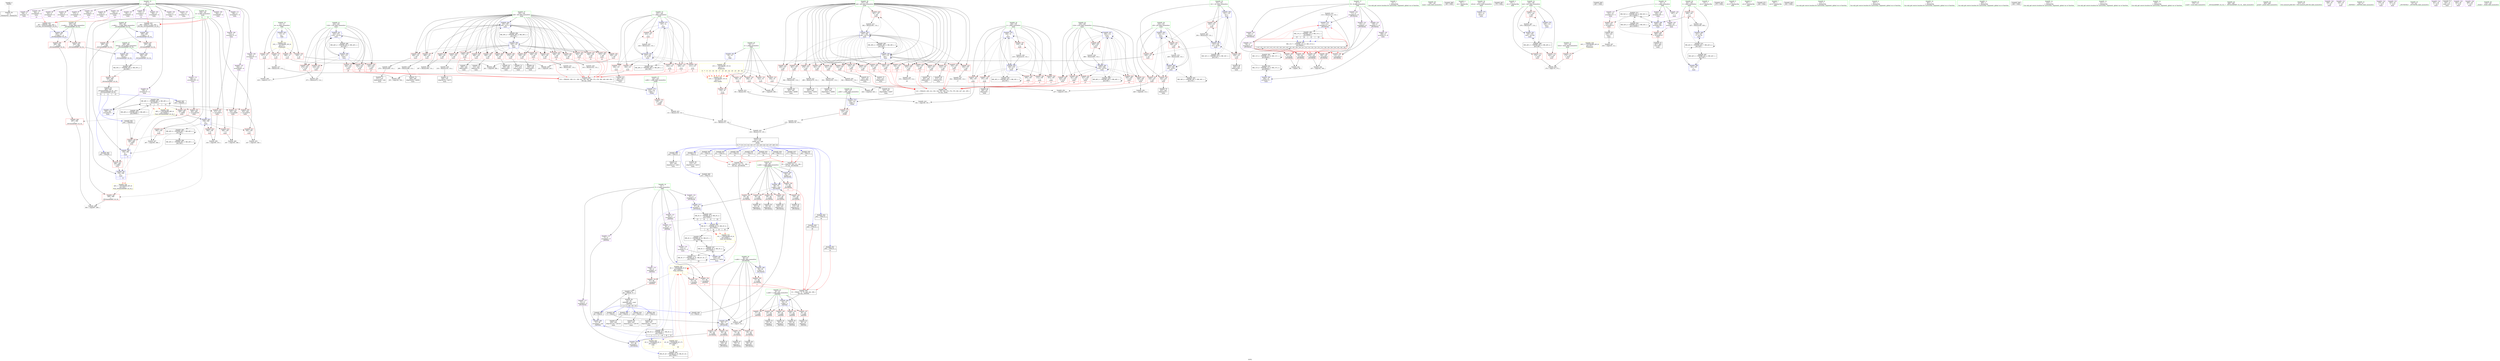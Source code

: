 digraph "SVFG" {
	label="SVFG";

	Node0x560c50c3e920 [shape=record,color=grey,label="{NodeID: 0\nNullPtr}"];
	Node0x560c50c3e920 -> Node0x560c50c744a0[style=solid];
	Node0x560c50cb73a0 [shape=record,color=yellow,style=double,label="{NodeID: 526\n48V_1 = ENCHI(MR_48V_0)\npts\{50000 \}\nFun[_ZSt3minIiERKT_S2_S2_]}"];
	Node0x560c50cb73a0 -> Node0x560c50c81fc0[style=dashed];
	Node0x560c50cb73a0 -> Node0x560c50c82090[style=dashed];
	Node0x560c50c8f830 [shape=record,color=grey,label="{NodeID: 443\n192 = cmp(189, 191, )\n}"];
	Node0x560c50c82dc0 [shape=record,color=blue,label="{NodeID: 277\n147\<--14\ni\<--\nmain\n}"];
	Node0x560c50c82dc0 -> Node0x560c50c7bb50[style=dashed];
	Node0x560c50c82dc0 -> Node0x560c50c7bc20[style=dashed];
	Node0x560c50c82dc0 -> Node0x560c50c7bcf0[style=dashed];
	Node0x560c50c82dc0 -> Node0x560c50c7bdc0[style=dashed];
	Node0x560c50c82dc0 -> Node0x560c50c7be90[style=dashed];
	Node0x560c50c82dc0 -> Node0x560c50c7bf60[style=dashed];
	Node0x560c50c82dc0 -> Node0x560c50c832a0[style=dashed];
	Node0x560c50c82dc0 -> Node0x560c50cabdd0[style=dashed];
	Node0x560c50c76bd0 [shape=record,color=red,label="{NodeID: 194\n259\<--155\n\<--i40\nmain\n}"];
	Node0x560c50c76bd0 -> Node0x560c50c91030[style=solid];
	Node0x560c50c73f10 [shape=record,color=purple,label="{NodeID: 111\n360\<--4\narrayidx97\<--A\nmain\n}"];
	Node0x560c50c56eb0 [shape=record,color=green,label="{NodeID: 28\n126\<--127\nj.addr\<--j.addr_field_insensitive\n_Z2idii\n}"];
	Node0x560c50c56eb0 -> Node0x560c50c7b740[style=solid];
	Node0x560c50c56eb0 -> Node0x560c50c82b50[style=solid];
	Node0x560c50cdd630 [shape=record,color=black,label="{NodeID: 637\n375 = PHI(121, )\n|{<s0>21}}"];
	Node0x560c50cdd630:s0 -> Node0x560c50cdf3d0[style=solid,color=red];
	Node0x560c50c84480 [shape=record,color=blue,label="{NodeID: 305\n488\<--502\nretval\<--\n_ZSt3minIiERKT_S2_S2_\n}"];
	Node0x560c50c84480 -> Node0x560c50ca28d0[style=dashed];
	Node0x560c50c78290 [shape=record,color=red,label="{NodeID: 222\n350\<--157\n\<--j44\nmain\n|{<s0>16}}"];
	Node0x560c50c78290:s0 -> Node0x560c50cdff30[style=solid,color=red];
	Node0x560c50c79d40 [shape=record,color=red,label="{NodeID: 139\n260\<--13\n\<--m\nmain\n}"];
	Node0x560c50c79d40 -> Node0x560c50c91030[style=solid];
	Node0x560c50c749b0 [shape=record,color=black,label="{NodeID: 56\n32\<--59\n_Z4FINDi_ret\<--cond\n_Z4FINDi\n|{<s0>1|<s1>2|<s2>3|<s3>28|<s4>30|<s5>33}}"];
	Node0x560c50c749b0:s0 -> Node0x560c50ce07d0[style=solid,color=blue];
	Node0x560c50c749b0:s1 -> Node0x560c50ce0a90[style=solid,color=blue];
	Node0x560c50c749b0:s2 -> Node0x560c50ce0ba0[style=solid,color=blue];
	Node0x560c50c749b0:s3 -> Node0x560c50cde570[style=solid,color=blue];
	Node0x560c50c749b0:s4 -> Node0x560c50cddd30[style=solid,color=blue];
	Node0x560c50c749b0:s5 -> Node0x560c50cde7f0[style=solid,color=blue];
	Node0x560c50ce0f00 [shape=record,color=black,label="{NodeID: 665\n305 = PHI(485, )\n}"];
	Node0x560c50ce0f00 -> Node0x560c50c81600[style=solid];
	Node0x560c50caead0 [shape=record,color=black,label="{NodeID: 499\nMR_46V_2 = PHI(MR_46V_3, MR_46V_1, )\npts\{166 \}\n}"];
	Node0x560c50caead0 -> Node0x560c50c83e00[style=dashed];
	Node0x560c50caead0 -> Node0x560c50caead0[style=dashed];
	Node0x560c50c8cfb0 [shape=record,color=grey,label="{NodeID: 416\n113 = Binary(112, 114, )\n}"];
	Node0x560c50c8cfb0 -> Node0x560c50c829b0[style=solid];
	Node0x560c50c817a0 [shape=record,color=red,label="{NodeID: 250\n325\<--324\n\<--arrayidx79\nmain\n}"];
	Node0x560c50c817a0 -> Node0x560c50c90730[style=solid];
	Node0x560c50c7b400 [shape=record,color=red,label="{NodeID: 167\n102\<--101\n\<--arrayidx9\n_Z5UNIONii\n}"];
	Node0x560c50c7b400 -> Node0x560c50c8f9b0[style=solid];
	Node0x560c50c76070 [shape=record,color=black,label="{NodeID: 84\n343\<--342\nidxprom88\<--sub87\nmain\n}"];
	Node0x560c50c3e9b0 [shape=record,color=green,label="{NodeID: 1\n14\<--1\n\<--dummyObj\nCan only get source location for instruction, argument, global var or function.}"];
	Node0x560c50c8f9b0 [shape=record,color=grey,label="{NodeID: 444\n107 = cmp(102, 106, )\n}"];
	Node0x560c50c82e90 [shape=record,color=blue,label="{NodeID: 278\n149\<--14\nj\<--\nmain\n}"];
	Node0x560c50c82e90 -> Node0x560c50c7c030[style=dashed];
	Node0x560c50c82e90 -> Node0x560c50c7c100[style=dashed];
	Node0x560c50c82e90 -> Node0x560c50c7c1d0[style=dashed];
	Node0x560c50c82e90 -> Node0x560c50c7c2a0[style=dashed];
	Node0x560c50c82e90 -> Node0x560c50c7c370[style=dashed];
	Node0x560c50c82e90 -> Node0x560c50c7c440[style=dashed];
	Node0x560c50c82e90 -> Node0x560c50c82e90[style=dashed];
	Node0x560c50c82e90 -> Node0x560c50c831d0[style=dashed];
	Node0x560c50c82e90 -> Node0x560c50cac2d0[style=dashed];
	Node0x560c50c76ca0 [shape=record,color=red,label="{NodeID: 195\n269\<--155\n\<--i40\nmain\n}"];
	Node0x560c50c76ca0 -> Node0x560c50c8e1b0[style=solid];
	Node0x560c50c73fe0 [shape=record,color=purple,label="{NodeID: 112\n364\<--4\narrayidx100\<--A\nmain\n}"];
	Node0x560c50c73fe0 -> Node0x560c50c81940[style=solid];
	Node0x560c50c56f80 [shape=record,color=green,label="{NodeID: 29\n138\<--139\nmain\<--main_field_insensitive\n}"];
	Node0x560c50cdd770 [shape=record,color=black,label="{NodeID: 638\n380 = PHI(121, )\n|{<s0>24}}"];
	Node0x560c50cdd770:s0 -> Node0x560c50cdf200[style=solid,color=red];
	Node0x560c50c84550 [shape=record,color=blue,label="{NodeID: 306\n488\<--505\nretval\<--\n_ZSt3minIiERKT_S2_S2_\n}"];
	Node0x560c50c84550 -> Node0x560c50ca28d0[style=dashed];
	Node0x560c50c78360 [shape=record,color=red,label="{NodeID: 223\n353\<--157\n\<--j44\nmain\n}"];
	Node0x560c50c78360 -> Node0x560c50c8ef30[style=solid];
	Node0x560c50c79e10 [shape=record,color=red,label="{NodeID: 140\n417\<--13\n\<--m\nmain\n}"];
	Node0x560c50c79e10 -> Node0x560c50c8ffb0[style=solid];
	Node0x560c50c74a80 [shape=record,color=black,label="{NodeID: 57\n79\<--78\nidxprom\<--\n_Z5UNIONii\n}"];
	Node0x560c50ce1040 [shape=record,color=black,label="{NodeID: 666\n169 = PHI()\n}"];
	Node0x560c50caefd0 [shape=record,color=black,label="{NodeID: 500\nMR_48V_2 = PHI(MR_48V_3, MR_48V_1, )\npts\{50000 \}\n}"];
	Node0x560c50caefd0 -> Node0x560c50cb0dd0[style=dashed];
	Node0x560c50c8d130 [shape=record,color=grey,label="{NodeID: 417\n184 = Binary(183, 114, )\n}"];
	Node0x560c50c8d130 -> Node0x560c50c8fcb0[style=solid];
	Node0x560c50c81870 [shape=record,color=red,label="{NodeID: 251\n345\<--344\n\<--arrayidx89\nmain\n}"];
	Node0x560c50c81870 -> Node0x560c50c911b0[style=solid];
	Node0x560c50c7b4d0 [shape=record,color=red,label="{NodeID: 168\n106\<--105\n\<--arrayidx11\n_Z5UNIONii\n}"];
	Node0x560c50c7b4d0 -> Node0x560c50c8f9b0[style=solid];
	Node0x560c50c76140 [shape=record,color=black,label="{NodeID: 85\n359\<--358\nidxprom96\<--\nmain\n}"];
	Node0x560c50c559c0 [shape=record,color=green,label="{NodeID: 2\n18\<--1\n.str\<--dummyObj\nGlob }"];
	Node0x560c50cb7590 [shape=record,color=yellow,style=double,label="{NodeID: 528\n4V_1 = ENCHI(MR_4V_0)\npts\{70000 \}\nFun[_Z4FINDi]|{|<s4>1}}"];
	Node0x560c50cb7590 -> Node0x560c50c7a700[style=dashed];
	Node0x560c50cb7590 -> Node0x560c50c7a7d0[style=dashed];
	Node0x560c50cb7590 -> Node0x560c50c7a8a0[style=dashed];
	Node0x560c50cb7590 -> Node0x560c50cb1cd0[style=dashed];
	Node0x560c50cb7590:s4 -> Node0x560c50cb7590[style=dashed,color=red];
	Node0x560c50c8fb30 [shape=record,color=grey,label="{NodeID: 445\n42 = cmp(37, 41, )\n}"];
	Node0x560c50c82f60 [shape=record,color=blue,label="{NodeID: 279\n199\<--201\narrayidx10\<--\nmain\n}"];
	Node0x560c50c82f60 -> Node0x560c50c82f60[style=dashed];
	Node0x560c50c82f60 -> Node0x560c50cb0dd0[style=dashed];
	Node0x560c50c76d70 [shape=record,color=red,label="{NodeID: 196\n276\<--155\n\<--i40\nmain\n}"];
	Node0x560c50c76d70 -> Node0x560c50c75780[style=solid];
	Node0x560c50c740b0 [shape=record,color=purple,label="{NodeID: 113\n40\<--6\narrayidx\<--F\n_Z4FINDi\n}"];
	Node0x560c50c740b0 -> Node0x560c50c7a700[style=solid];
	Node0x560c50c57080 [shape=record,color=green,label="{NodeID: 30\n141\<--142\nretval\<--retval_field_insensitive\nmain\n}"];
	Node0x560c50c57080 -> Node0x560c50c82c20[style=solid];
	Node0x560c50cdd8b0 [shape=record,color=black,label="{NodeID: 639\n384 = PHI(121, )\n|{<s0>24}}"];
	Node0x560c50cdd8b0:s0 -> Node0x560c50cdf3d0[style=solid,color=red];
	Node0x560c50c78430 [shape=record,color=red,label="{NodeID: 224\n361\<--157\n\<--j44\nmain\n}"];
	Node0x560c50c78430 -> Node0x560c50c8e930[style=solid];
	Node0x560c50c79ee0 [shape=record,color=red,label="{NodeID: 141\n132\<--16\n\<--n\n_Z2idii\n}"];
	Node0x560c50c79ee0 -> Node0x560c50c8d8b0[style=solid];
	Node0x560c50c74b50 [shape=record,color=black,label="{NodeID: 58\n83\<--82\nidxprom2\<--\n_Z5UNIONii\n}"];
	Node0x560c50ce1110 [shape=record,color=black,label="{NodeID: 667\n179 = PHI()\n}"];
	Node0x560c50caf4d0 [shape=record,color=black,label="{NodeID: 501\nMR_4V_2 = PHI(MR_4V_16, MR_4V_1, )\npts\{70000 \}\n}"];
	Node0x560c50caf4d0 -> Node0x560c50cb12d0[style=dashed];
	Node0x560c50c8d2b0 [shape=record,color=grey,label="{NodeID: 418\n289 = Binary(288, 114, )\n}"];
	Node0x560c50c8d2b0 -> Node0x560c50c75920[style=solid];
	Node0x560c50c81940 [shape=record,color=red,label="{NodeID: 252\n365\<--364\n\<--arrayidx100\nmain\n}"];
	Node0x560c50c81940 -> Node0x560c50c90d30[style=solid];
	Node0x560c50c7b5a0 [shape=record,color=red,label="{NodeID: 169\n112\<--111\n\<--arrayidx15\n_Z5UNIONii\n}"];
	Node0x560c50c7b5a0 -> Node0x560c50c8cfb0[style=solid];
	Node0x560c50c76210 [shape=record,color=black,label="{NodeID: 86\n363\<--362\nidxprom99\<--add98\nmain\n}"];
	Node0x560c50c55a50 [shape=record,color=green,label="{NodeID: 3\n20\<--1\n.str.1\<--dummyObj\nGlob }"];
	Node0x560c50c8fcb0 [shape=record,color=grey,label="{NodeID: 446\n185 = cmp(182, 184, )\n}"];
	Node0x560c50c83030 [shape=record,color=blue,label="{NodeID: 280\n206\<--14\narrayidx13\<--\nmain\n}"];
	Node0x560c50c83030 -> Node0x560c50ca59d0[style=dashed];
	Node0x560c50c76e40 [shape=record,color=red,label="{NodeID: 197\n288\<--155\n\<--i40\nmain\n}"];
	Node0x560c50c76e40 -> Node0x560c50c8d2b0[style=solid];
	Node0x560c50c74180 [shape=record,color=purple,label="{NodeID: 114\n46\<--6\narrayidx2\<--F\n_Z4FINDi\n}"];
	Node0x560c50c74180 -> Node0x560c50c7a7d0[style=solid];
	Node0x560c50c57150 [shape=record,color=green,label="{NodeID: 31\n143\<--144\ntests\<--tests_field_insensitive\nmain\n}"];
	Node0x560c50c57150 -> Node0x560c50c7b810[style=solid];
	Node0x560c50cdd9f0 [shape=record,color=black,label="{NodeID: 640\n463 = PHI()\n}"];
	Node0x560c50c78500 [shape=record,color=red,label="{NodeID: 225\n370\<--157\n\<--j44\nmain\n|{<s0>19}}"];
	Node0x560c50c78500:s0 -> Node0x560c50cdff30[style=solid,color=red];
	Node0x560c50c79fb0 [shape=record,color=red,label="{NodeID: 142\n190\<--16\n\<--n\nmain\n}"];
	Node0x560c50c79fb0 -> Node0x560c50c8cd30[style=solid];
	Node0x560c50c74c20 [shape=record,color=black,label="{NodeID: 59\n90\<--89\nidxprom4\<--\n_Z5UNIONii\n}"];
	Node0x560c50ce11e0 [shape=record,color=black,label="{NodeID: 668\n204 = PHI(121, )\n}"];
	Node0x560c50ce11e0 -> Node0x560c50c752a0[style=solid];
	Node0x560c50caf9d0 [shape=record,color=black,label="{NodeID: 502\nMR_11V_2 = PHI(MR_11V_6, MR_11V_1, )\npts\{90000 \}\n}"];
	Node0x560c50caf9d0 -> Node0x560c50ca4ad0[style=dashed];
	Node0x560c50caf9d0 -> Node0x560c50ca59d0[style=dashed];
	Node0x560c50caf9d0 -> Node0x560c50caf9d0[style=dashed];
	Node0x560c50c8d430 [shape=record,color=grey,label="{NodeID: 419\n397 = Binary(396, 114, )\n}"];
	Node0x560c50c8d430 -> Node0x560c50c83b90[style=solid];
	Node0x560c50c81a10 [shape=record,color=red,label="{NodeID: 253\n432\<--431\n\<--arrayidx131\nmain\n}"];
	Node0x560c50c81a10 -> Node0x560c50c763b0[style=solid];
	Node0x560c50c7b670 [shape=record,color=red,label="{NodeID: 170\n130\<--124\n\<--i.addr\n_Z2idii\n}"];
	Node0x560c50c7b670 -> Node0x560c50c8da30[style=solid];
	Node0x560c50c762e0 [shape=record,color=black,label="{NodeID: 87\n430\<--429\nidxprom130\<--call129\nmain\n}"];
	Node0x560c50c556a0 [shape=record,color=green,label="{NodeID: 4\n22\<--1\n.str.2\<--dummyObj\nGlob }"];
	Node0x560c50c8fe30 [shape=record,color=grey,label="{NodeID: 447\n434 = cmp(433, 14, )\n}"];
	Node0x560c50c83100 [shape=record,color=blue,label="{NodeID: 281\n215\<--210\narrayidx17\<--call14\nmain\n}"];
	Node0x560c50c83100 -> Node0x560c50c83100[style=dashed];
	Node0x560c50c83100 -> Node0x560c50cb12d0[style=dashed];
	Node0x560c50c76f10 [shape=record,color=red,label="{NodeID: 198\n298\<--155\n\<--i40\nmain\n}"];
	Node0x560c50c76f10 -> Node0x560c50c75ac0[style=solid];
	Node0x560c50c74250 [shape=record,color=purple,label="{NodeID: 115\n51\<--6\narrayidx4\<--F\n_Z4FINDi\n}"];
	Node0x560c50c74250 -> Node0x560c50c82400[style=solid];
	Node0x560c50c57220 [shape=record,color=green,label="{NodeID: 32\n145\<--146\ntest\<--test_field_insensitive\nmain\n}"];
	Node0x560c50c57220 -> Node0x560c50c7b8e0[style=solid];
	Node0x560c50c57220 -> Node0x560c50c7b9b0[style=solid];
	Node0x560c50c57220 -> Node0x560c50c7ba80[style=solid];
	Node0x560c50c57220 -> Node0x560c50c82cf0[style=solid];
	Node0x560c50c57220 -> Node0x560c50c84210[style=solid];
	Node0x560c50cddac0 [shape=record,color=black,label="{NodeID: 641\n470 = PHI()\n}"];
	Node0x560c50c785d0 [shape=record,color=red,label="{NodeID: 226\n373\<--157\n\<--j44\nmain\n}"];
	Node0x560c50c785d0 -> Node0x560c50c8e7b0[style=solid];
	Node0x560c50c7a080 [shape=record,color=red,label="{NodeID: 143\n236\<--16\n\<--n\nmain\n}"];
	Node0x560c50c7a080 -> Node0x560c50c905b0[style=solid];
	Node0x560c50c74cf0 [shape=record,color=black,label="{NodeID: 60\n96\<--95\nidxprom6\<--\n_Z5UNIONii\n}"];
	Node0x560c50ce1380 [shape=record,color=black,label="{NodeID: 669\n210 = PHI(121, )\n}"];
	Node0x560c50ce1380 -> Node0x560c50c83100[style=solid];
	Node0x560c50cafed0 [shape=record,color=black,label="{NodeID: 503\nMR_52V_2 = PHI(MR_52V_3, MR_52V_1, )\npts\{120000 \}\n}"];
	Node0x560c50cafed0 -> Node0x560c50cafed0[style=dashed];
	Node0x560c50cafed0 -> Node0x560c50cb30d0[style=dashed];
	Node0x560c50c8d5b0 [shape=record,color=grey,label="{NodeID: 420\n437 = Binary(436, 438, )\n}"];
	Node0x560c50c8d5b0 -> Node0x560c50c83ed0[style=solid];
	Node0x560c50c81ae0 [shape=record,color=red,label="{NodeID: 254\n460\<--459\n\<--arrayidx147\nmain\n}"];
	Node0x560c50c81ae0 -> Node0x560c50c76620[style=solid];
	Node0x560c50c7b740 [shape=record,color=red,label="{NodeID: 171\n134\<--126\n\<--j.addr\n_Z2idii\n}"];
	Node0x560c50c7b740 -> Node0x560c50c8dbb0[style=solid];
	Node0x560c50c763b0 [shape=record,color=black,label="{NodeID: 88\n433\<--432\nconv\<--\nmain\n}"];
	Node0x560c50c763b0 -> Node0x560c50c8fe30[style=solid];
	Node0x560c50c55730 [shape=record,color=green,label="{NodeID: 5\n24\<--1\n.str.3\<--dummyObj\nGlob }"];
	Node0x560c50cb7860 [shape=record,color=yellow,style=double,label="{NodeID: 531\n4V_1 = ENCHI(MR_4V_0)\npts\{70000 \}\nFun[_Z5UNIONii]|{<s0>2}}"];
	Node0x560c50cb7860:s0 -> Node0x560c50cb7590[style=dashed,color=red];
	Node0x560c50c8ffb0 [shape=record,color=grey,label="{NodeID: 448\n418 = cmp(416, 417, )\n}"];
	Node0x560c50c831d0 [shape=record,color=blue,label="{NodeID: 282\n149\<--219\nj\<--inc\nmain\n}"];
	Node0x560c50c831d0 -> Node0x560c50c7c030[style=dashed];
	Node0x560c50c831d0 -> Node0x560c50c7c100[style=dashed];
	Node0x560c50c831d0 -> Node0x560c50c7c1d0[style=dashed];
	Node0x560c50c831d0 -> Node0x560c50c7c2a0[style=dashed];
	Node0x560c50c831d0 -> Node0x560c50c7c370[style=dashed];
	Node0x560c50c831d0 -> Node0x560c50c7c440[style=dashed];
	Node0x560c50c831d0 -> Node0x560c50c82e90[style=dashed];
	Node0x560c50c831d0 -> Node0x560c50c831d0[style=dashed];
	Node0x560c50c831d0 -> Node0x560c50cac2d0[style=dashed];
	Node0x560c50c76fe0 [shape=record,color=red,label="{NodeID: 199\n309\<--155\n\<--i40\nmain\n}"];
	Node0x560c50c76fe0 -> Node0x560c50c75c60[style=solid];
	Node0x560c50c78a90 [shape=record,color=purple,label="{NodeID: 116\n56\<--6\narrayidx6\<--F\n_Z4FINDi\n}"];
	Node0x560c50c78a90 -> Node0x560c50c7a8a0[style=solid];
	Node0x560c50c726b0 [shape=record,color=green,label="{NodeID: 33\n147\<--148\ni\<--i_field_insensitive\nmain\n}"];
	Node0x560c50c726b0 -> Node0x560c50c7bb50[style=solid];
	Node0x560c50c726b0 -> Node0x560c50c7bc20[style=solid];
	Node0x560c50c726b0 -> Node0x560c50c7bcf0[style=solid];
	Node0x560c50c726b0 -> Node0x560c50c7bdc0[style=solid];
	Node0x560c50c726b0 -> Node0x560c50c7be90[style=solid];
	Node0x560c50c726b0 -> Node0x560c50c7bf60[style=solid];
	Node0x560c50c726b0 -> Node0x560c50c82dc0[style=solid];
	Node0x560c50c726b0 -> Node0x560c50c832a0[style=solid];
	Node0x560c50cddb90 [shape=record,color=black,label="{NodeID: 642\n442 = PHI(121, )\n|{<s0>30}}"];
	Node0x560c50cddb90:s0 -> Node0x560c50cdedd0[style=solid,color=red];
	Node0x560c50c786a0 [shape=record,color=red,label="{NodeID: 227\n379\<--157\n\<--j44\nmain\n|{<s0>22}}"];
	Node0x560c50c786a0:s0 -> Node0x560c50cdff30[style=solid,color=red];
	Node0x560c50c7a150 [shape=record,color=red,label="{NodeID: 144\n266\<--16\n\<--n\nmain\n}"];
	Node0x560c50c7a150 -> Node0x560c50c908b0[style=solid];
	Node0x560c50c74dc0 [shape=record,color=black,label="{NodeID: 61\n100\<--99\nidxprom8\<--\n_Z5UNIONii\n}"];
	Node0x560c50ce14c0 [shape=record,color=black,label="{NodeID: 670\n213 = PHI(121, )\n}"];
	Node0x560c50ce14c0 -> Node0x560c50c75370[style=solid];
	Node0x560c50c8d730 [shape=record,color=grey,label="{NodeID: 421\n280 = Binary(279, 114, )\n}"];
	Node0x560c50c8d730 -> Node0x560c50c75850[style=solid];
	Node0x560c50c81bb0 [shape=record,color=red,label="{NodeID: 255\n508\<--488\n\<--retval\n_ZSt3minIiERKT_S2_S2_\n}"];
	Node0x560c50c81bb0 -> Node0x560c50c766f0[style=solid];
	Node0x560c50c7b810 [shape=record,color=red,label="{NodeID: 172\n175\<--143\n\<--tests\nmain\n}"];
	Node0x560c50c7b810 -> Node0x560c50c90130[style=solid];
	Node0x560c50c76480 [shape=record,color=black,label="{NodeID: 89\n444\<--443\nidxprom137\<--call136\nmain\n}"];
	Node0x560c50c55ba0 [shape=record,color=green,label="{NodeID: 6\n26\<--1\n.str.4\<--dummyObj\nGlob }"];
	Node0x560c50c90130 [shape=record,color=grey,label="{NodeID: 449\n176 = cmp(174, 175, )\n}"];
	Node0x560c50c832a0 [shape=record,color=blue,label="{NodeID: 283\n147\<--224\ni\<--inc19\nmain\n}"];
	Node0x560c50c832a0 -> Node0x560c50c7bb50[style=dashed];
	Node0x560c50c832a0 -> Node0x560c50c7bc20[style=dashed];
	Node0x560c50c832a0 -> Node0x560c50c7bcf0[style=dashed];
	Node0x560c50c832a0 -> Node0x560c50c7bdc0[style=dashed];
	Node0x560c50c832a0 -> Node0x560c50c7be90[style=dashed];
	Node0x560c50c832a0 -> Node0x560c50c7bf60[style=dashed];
	Node0x560c50c832a0 -> Node0x560c50c832a0[style=dashed];
	Node0x560c50c832a0 -> Node0x560c50cabdd0[style=dashed];
	Node0x560c50c770b0 [shape=record,color=red,label="{NodeID: 200\n318\<--155\n\<--i40\nmain\n}"];
	Node0x560c50c770b0 -> Node0x560c50c8f230[style=solid];
	Node0x560c50c78b60 [shape=record,color=purple,label="{NodeID: 117\n91\<--6\narrayidx5\<--F\n_Z5UNIONii\n}"];
	Node0x560c50c78b60 -> Node0x560c50c82810[style=solid];
	Node0x560c50c72740 [shape=record,color=green,label="{NodeID: 34\n149\<--150\nj\<--j_field_insensitive\nmain\n}"];
	Node0x560c50c72740 -> Node0x560c50c7c030[style=solid];
	Node0x560c50c72740 -> Node0x560c50c7c100[style=solid];
	Node0x560c50c72740 -> Node0x560c50c7c1d0[style=solid];
	Node0x560c50c72740 -> Node0x560c50c7c2a0[style=solid];
	Node0x560c50c72740 -> Node0x560c50c7c370[style=solid];
	Node0x560c50c72740 -> Node0x560c50c7c440[style=solid];
	Node0x560c50c72740 -> Node0x560c50c82e90[style=solid];
	Node0x560c50c72740 -> Node0x560c50c831d0[style=solid];
	Node0x560c50cddd30 [shape=record,color=black,label="{NodeID: 643\n443 = PHI(32, )\n}"];
	Node0x560c50cddd30 -> Node0x560c50c76480[style=solid];
	Node0x560c50c78770 [shape=record,color=red,label="{NodeID: 228\n383\<--157\n\<--j44\nmain\n|{<s0>23}}"];
	Node0x560c50c78770:s0 -> Node0x560c50cdff30[style=solid,color=red];
	Node0x560c50c7a220 [shape=record,color=red,label="{NodeID: 145\n423\<--16\n\<--n\nmain\n}"];
	Node0x560c50c7a220 -> Node0x560c50c90430[style=solid];
	Node0x560c50c74e90 [shape=record,color=black,label="{NodeID: 62\n104\<--103\nidxprom10\<--\n_Z5UNIONii\n}"];
	Node0x560c50ce1600 [shape=record,color=black,label="{NodeID: 671\n246 = PHI()\n}"];
	Node0x560c50c8d8b0 [shape=record,color=grey,label="{NodeID: 422\n133 = Binary(131, 132, )\n}"];
	Node0x560c50c8d8b0 -> Node0x560c50c8eab0[style=solid];
	Node0x560c50c81c80 [shape=record,color=red,label="{NodeID: 256\n498\<--490\n\<--__a.addr\n_ZSt3minIiERKT_S2_S2_\n}"];
	Node0x560c50c81c80 -> Node0x560c50c82090[style=solid];
	Node0x560c50c7b8e0 [shape=record,color=red,label="{NodeID: 173\n174\<--145\n\<--test\nmain\n}"];
	Node0x560c50c7b8e0 -> Node0x560c50c90130[style=solid];
	Node0x560c50c76550 [shape=record,color=black,label="{NodeID: 90\n458\<--457\nidxprom146\<--call145\nmain\n}"];
	Node0x560c50c55c30 [shape=record,color=green,label="{NodeID: 7\n28\<--1\n.str.5\<--dummyObj\nGlob }"];
	Node0x560c50cb7a20 [shape=record,color=yellow,style=double,label="{NodeID: 533\n19V_1 = ENCHI(MR_19V_0)\npts\{15 \}\nFun[main]}"];
	Node0x560c50cb7a20 -> Node0x560c50c79ba0[style=dashed];
	Node0x560c50cb7a20 -> Node0x560c50c79c70[style=dashed];
	Node0x560c50cb7a20 -> Node0x560c50c79d40[style=dashed];
	Node0x560c50cb7a20 -> Node0x560c50c79e10[style=dashed];
	Node0x560c50c902b0 [shape=record,color=grey,label="{NodeID: 450\n449 = cmp(448, 114, )\n}"];
	Node0x560c50c83370 [shape=record,color=blue,label="{NodeID: 284\n151\<--114\ni21\<--\nmain\n}"];
	Node0x560c50c83370 -> Node0x560c50c7c510[style=dashed];
	Node0x560c50c83370 -> Node0x560c50c7c5e0[style=dashed];
	Node0x560c50c83370 -> Node0x560c50c7c6b0[style=dashed];
	Node0x560c50c83370 -> Node0x560c50c835e0[style=dashed];
	Node0x560c50c83370 -> Node0x560c50cac7d0[style=dashed];
	Node0x560c50c77180 [shape=record,color=red,label="{NodeID: 201\n329\<--155\n\<--i40\nmain\n|{<s0>13}}"];
	Node0x560c50c77180:s0 -> Node0x560c50cdf5a0[style=solid,color=red];
	Node0x560c50c78c30 [shape=record,color=purple,label="{NodeID: 118\n97\<--6\narrayidx7\<--F\n_Z5UNIONii\n}"];
	Node0x560c50c78c30 -> Node0x560c50c828e0[style=solid];
	Node0x560c50c727d0 [shape=record,color=green,label="{NodeID: 35\n151\<--152\ni21\<--i21_field_insensitive\nmain\n}"];
	Node0x560c50c727d0 -> Node0x560c50c7c510[style=solid];
	Node0x560c50c727d0 -> Node0x560c50c7c5e0[style=solid];
	Node0x560c50c727d0 -> Node0x560c50c7c6b0[style=solid];
	Node0x560c50c727d0 -> Node0x560c50c83370[style=solid];
	Node0x560c50c727d0 -> Node0x560c50c835e0[style=solid];
	Node0x560c50cdde70 [shape=record,color=black,label="{NodeID: 644\n452 = PHI()\n}"];
	Node0x560c50c78840 [shape=record,color=red,label="{NodeID: 229\n391\<--157\n\<--j44\nmain\n}"];
	Node0x560c50c78840 -> Node0x560c50c8ce30[style=solid];
	Node0x560c50c7a2f0 [shape=record,color=red,label="{NodeID: 146\n37\<--34\n\<--x.addr\n_Z4FINDi\n}"];
	Node0x560c50c7a2f0 -> Node0x560c50c8fb30[style=solid];
	Node0x560c50c74f60 [shape=record,color=black,label="{NodeID: 63\n110\<--109\nidxprom14\<--\n_Z5UNIONii\n}"];
	Node0x560c50cb0dd0 [shape=record,color=black,label="{NodeID: 506\nMR_48V_3 = PHI(MR_48V_4, MR_48V_2, )\npts\{50000 \}\n|{|<s10>10|<s11>11|<s12>12}}"];
	Node0x560c50cb0dd0 -> Node0x560c50c81460[style=dashed];
	Node0x560c50cb0dd0 -> Node0x560c50c81530[style=dashed];
	Node0x560c50cb0dd0 -> Node0x560c50c81600[style=dashed];
	Node0x560c50cb0dd0 -> Node0x560c50c816d0[style=dashed];
	Node0x560c50cb0dd0 -> Node0x560c50c817a0[style=dashed];
	Node0x560c50cb0dd0 -> Node0x560c50c81870[style=dashed];
	Node0x560c50cb0dd0 -> Node0x560c50c81940[style=dashed];
	Node0x560c50cb0dd0 -> Node0x560c50c82f60[style=dashed];
	Node0x560c50cb0dd0 -> Node0x560c50caefd0[style=dashed];
	Node0x560c50cb0dd0 -> Node0x560c50cb0dd0[style=dashed];
	Node0x560c50cb0dd0:s10 -> Node0x560c50cb73a0[style=dashed,color=red];
	Node0x560c50cb0dd0:s11 -> Node0x560c50cb73a0[style=dashed,color=red];
	Node0x560c50cb0dd0:s12 -> Node0x560c50cb73a0[style=dashed,color=red];
	Node0x560c50c8da30 [shape=record,color=grey,label="{NodeID: 423\n131 = Binary(130, 114, )\n}"];
	Node0x560c50c8da30 -> Node0x560c50c8d8b0[style=solid];
	Node0x560c50c81d50 [shape=record,color=red,label="{NodeID: 257\n505\<--490\n\<--__a.addr\n_ZSt3minIiERKT_S2_S2_\n}"];
	Node0x560c50c81d50 -> Node0x560c50c84550[style=solid];
	Node0x560c50c7b9b0 [shape=record,color=red,label="{NodeID: 174\n402\<--145\n\<--test\nmain\n}"];
	Node0x560c50c76620 [shape=record,color=black,label="{NodeID: 91\n461\<--460\nconv148\<--\nmain\n}"];
	Node0x560c50c57300 [shape=record,color=green,label="{NodeID: 8\n114\<--1\n\<--dummyObj\nCan only get source location for instruction, argument, global var or function.}"];
	Node0x560c50cb7b30 [shape=record,color=yellow,style=double,label="{NodeID: 534\n13V_1 = ENCHI(MR_13V_0)\npts\{17 \}\nFun[main]|{|<s4>6|<s5>7|<s6>8|<s7>13|<s8>14|<s9>16|<s10>17|<s11>19|<s12>20|<s13>22|<s14>23|<s15>27|<s16>29|<s17>32}}"];
	Node0x560c50cb7b30 -> Node0x560c50c79fb0[style=dashed];
	Node0x560c50cb7b30 -> Node0x560c50c7a080[style=dashed];
	Node0x560c50cb7b30 -> Node0x560c50c7a150[style=dashed];
	Node0x560c50cb7b30 -> Node0x560c50c7a220[style=dashed];
	Node0x560c50cb7b30:s4 -> Node0x560c50cb8af0[style=dashed,color=red];
	Node0x560c50cb7b30:s5 -> Node0x560c50cb8af0[style=dashed,color=red];
	Node0x560c50cb7b30:s6 -> Node0x560c50cb8af0[style=dashed,color=red];
	Node0x560c50cb7b30:s7 -> Node0x560c50cb8af0[style=dashed,color=red];
	Node0x560c50cb7b30:s8 -> Node0x560c50cb8af0[style=dashed,color=red];
	Node0x560c50cb7b30:s9 -> Node0x560c50cb8af0[style=dashed,color=red];
	Node0x560c50cb7b30:s10 -> Node0x560c50cb8af0[style=dashed,color=red];
	Node0x560c50cb7b30:s11 -> Node0x560c50cb8af0[style=dashed,color=red];
	Node0x560c50cb7b30:s12 -> Node0x560c50cb8af0[style=dashed,color=red];
	Node0x560c50cb7b30:s13 -> Node0x560c50cb8af0[style=dashed,color=red];
	Node0x560c50cb7b30:s14 -> Node0x560c50cb8af0[style=dashed,color=red];
	Node0x560c50cb7b30:s15 -> Node0x560c50cb8af0[style=dashed,color=red];
	Node0x560c50cb7b30:s16 -> Node0x560c50cb8af0[style=dashed,color=red];
	Node0x560c50cb7b30:s17 -> Node0x560c50cb8af0[style=dashed,color=red];
	Node0x560c50c90430 [shape=record,color=grey,label="{NodeID: 451\n424 = cmp(422, 423, )\n}"];
	Node0x560c50c83440 [shape=record,color=blue,label="{NodeID: 285\n153\<--114\nj25\<--\nmain\n}"];
	Node0x560c50c83440 -> Node0x560c50c7c780[style=dashed];
	Node0x560c50c83440 -> Node0x560c50c76a30[style=dashed];
	Node0x560c50c83440 -> Node0x560c50c76b00[style=dashed];
	Node0x560c50c83440 -> Node0x560c50c83440[style=dashed];
	Node0x560c50c83440 -> Node0x560c50c83510[style=dashed];
	Node0x560c50c83440 -> Node0x560c50caccd0[style=dashed];
	Node0x560c50c77250 [shape=record,color=red,label="{NodeID: 202\n332\<--155\n\<--i40\nmain\n}"];
	Node0x560c50c77250 -> Node0x560c50c8e330[style=solid];
	Node0x560c50c78d00 [shape=record,color=purple,label="{NodeID: 119\n215\<--6\narrayidx17\<--F\nmain\n}"];
	Node0x560c50c78d00 -> Node0x560c50c83100[style=solid];
	Node0x560c50c72860 [shape=record,color=green,label="{NodeID: 36\n153\<--154\nj25\<--j25_field_insensitive\nmain\n}"];
	Node0x560c50c72860 -> Node0x560c50c7c780[style=solid];
	Node0x560c50c72860 -> Node0x560c50c76a30[style=solid];
	Node0x560c50c72860 -> Node0x560c50c76b00[style=solid];
	Node0x560c50c72860 -> Node0x560c50c83440[style=solid];
	Node0x560c50c72860 -> Node0x560c50c83510[style=solid];
	Node0x560c50cddf40 [shape=record,color=black,label="{NodeID: 645\n331 = PHI(121, )\n|{<s0>15}}"];
	Node0x560c50cddf40:s0 -> Node0x560c50cdf200[style=solid,color=red];
	Node0x560c50c78910 [shape=record,color=red,label="{NodeID: 230\n308\<--159\n\<--k\nmain\n}"];
	Node0x560c50c78910 -> Node0x560c50c90eb0[style=solid];
	Node0x560c50c7a3c0 [shape=record,color=red,label="{NodeID: 147\n38\<--34\n\<--x.addr\n_Z4FINDi\n}"];
	Node0x560c50c7a3c0 -> Node0x560c50c74670[style=solid];
	Node0x560c50c75030 [shape=record,color=black,label="{NodeID: 64\n121\<--136\n_Z2idii_ret\<--add\n_Z2idii\n|{<s0>6|<s1>7|<s2>8|<s3>13|<s4>14|<s5>16|<s6>17|<s7>19|<s8>20|<s9>22|<s10>23|<s11>27|<s12>29|<s13>32}}"];
	Node0x560c50c75030:s0 -> Node0x560c50ce11e0[style=solid,color=blue];
	Node0x560c50c75030:s1 -> Node0x560c50ce1380[style=solid,color=blue];
	Node0x560c50c75030:s2 -> Node0x560c50ce14c0[style=solid,color=blue];
	Node0x560c50c75030:s3 -> Node0x560c50cddf40[style=solid,color=blue];
	Node0x560c50c75030:s4 -> Node0x560c50cde0b0[style=solid,color=blue];
	Node0x560c50c75030:s5 -> Node0x560c50cde1f0[style=solid,color=blue];
	Node0x560c50c75030:s6 -> Node0x560c50cdd240[style=solid,color=blue];
	Node0x560c50c75030:s7 -> Node0x560c50cdd530[style=solid,color=blue];
	Node0x560c50c75030:s8 -> Node0x560c50cdd630[style=solid,color=blue];
	Node0x560c50c75030:s9 -> Node0x560c50cdd770[style=solid,color=blue];
	Node0x560c50c75030:s10 -> Node0x560c50cdd8b0[style=solid,color=blue];
	Node0x560c50c75030:s11 -> Node0x560c50cde400[style=solid,color=blue];
	Node0x560c50c75030:s12 -> Node0x560c50cddb90[style=solid,color=blue];
	Node0x560c50c75030:s13 -> Node0x560c50cde6b0[style=solid,color=blue];
	Node0x560c50cb12d0 [shape=record,color=black,label="{NodeID: 507\nMR_4V_3 = PHI(MR_4V_4, MR_4V_2, )\npts\{70000 \}\n}"];
	Node0x560c50cb12d0 -> Node0x560c50c83100[style=dashed];
	Node0x560c50cb12d0 -> Node0x560c50ca49e0[style=dashed];
	Node0x560c50cb12d0 -> Node0x560c50caf4d0[style=dashed];
	Node0x560c50cb12d0 -> Node0x560c50cb12d0[style=dashed];
	Node0x560c50cb12d0 -> Node0x560c50cb2bd0[style=dashed];
	Node0x560c50c8dbb0 [shape=record,color=grey,label="{NodeID: 424\n135 = Binary(134, 114, )\n}"];
	Node0x560c50c8dbb0 -> Node0x560c50c8eab0[style=solid];
	Node0x560c50c81e20 [shape=record,color=red,label="{NodeID: 258\n496\<--492\n\<--__b.addr\n_ZSt3minIiERKT_S2_S2_\n}"];
	Node0x560c50c81e20 -> Node0x560c50c81fc0[style=solid];
	Node0x560c50c7ba80 [shape=record,color=red,label="{NodeID: 175\n477\<--145\n\<--test\nmain\n}"];
	Node0x560c50c7ba80 -> Node0x560c50c8e030[style=solid];
	Node0x560c50c766f0 [shape=record,color=black,label="{NodeID: 92\n485\<--508\n_ZSt3minIiERKT_S2_S2__ret\<--\n_ZSt3minIiERKT_S2_S2_\n|{<s0>10|<s1>11|<s2>12}}"];
	Node0x560c50c766f0:s0 -> Node0x560c50ce0cb0[style=solid,color=blue];
	Node0x560c50c766f0:s1 -> Node0x560c50ce0dc0[style=solid,color=blue];
	Node0x560c50c766f0:s2 -> Node0x560c50ce0f00[style=solid,color=blue];
	Node0x560c50c57390 [shape=record,color=green,label="{NodeID: 9\n201\<--1\n\<--dummyObj\nCan only get source location for instruction, argument, global var or function.}"];
	Node0x560c50c905b0 [shape=record,color=grey,label="{NodeID: 452\n237 = cmp(235, 236, )\n}"];
	Node0x560c50c83510 [shape=record,color=blue,label="{NodeID: 286\n153\<--249\nj25\<--inc35\nmain\n}"];
	Node0x560c50c83510 -> Node0x560c50c7c780[style=dashed];
	Node0x560c50c83510 -> Node0x560c50c76a30[style=dashed];
	Node0x560c50c83510 -> Node0x560c50c76b00[style=dashed];
	Node0x560c50c83510 -> Node0x560c50c83440[style=dashed];
	Node0x560c50c83510 -> Node0x560c50c83510[style=dashed];
	Node0x560c50c83510 -> Node0x560c50caccd0[style=dashed];
	Node0x560c50c77320 [shape=record,color=red,label="{NodeID: 203\n338\<--155\n\<--i40\nmain\n}"];
	Node0x560c50c77320 -> Node0x560c50c75fa0[style=solid];
	Node0x560c50c78dd0 [shape=record,color=purple,label="{NodeID: 120\n80\<--8\narrayidx\<--R\n_Z5UNIONii\n}"];
	Node0x560c50c78dd0 -> Node0x560c50c7b260[style=solid];
	Node0x560c50c72930 [shape=record,color=green,label="{NodeID: 37\n155\<--156\ni40\<--i40_field_insensitive\nmain\n}"];
	Node0x560c50c72930 -> Node0x560c50c76bd0[style=solid];
	Node0x560c50c72930 -> Node0x560c50c76ca0[style=solid];
	Node0x560c50c72930 -> Node0x560c50c76d70[style=solid];
	Node0x560c50c72930 -> Node0x560c50c76e40[style=solid];
	Node0x560c50c72930 -> Node0x560c50c76f10[style=solid];
	Node0x560c50c72930 -> Node0x560c50c76fe0[style=solid];
	Node0x560c50c72930 -> Node0x560c50c770b0[style=solid];
	Node0x560c50c72930 -> Node0x560c50c77180[style=solid];
	Node0x560c50c72930 -> Node0x560c50c77250[style=solid];
	Node0x560c50c72930 -> Node0x560c50c77320[style=solid];
	Node0x560c50c72930 -> Node0x560c50c773f0[style=solid];
	Node0x560c50c72930 -> Node0x560c50c774c0[style=solid];
	Node0x560c50c72930 -> Node0x560c50c77590[style=solid];
	Node0x560c50c72930 -> Node0x560c50c77660[style=solid];
	Node0x560c50c72930 -> Node0x560c50c77730[style=solid];
	Node0x560c50c72930 -> Node0x560c50c77800[style=solid];
	Node0x560c50c72930 -> Node0x560c50c778d0[style=solid];
	Node0x560c50c72930 -> Node0x560c50c779a0[style=solid];
	Node0x560c50c72930 -> Node0x560c50c836b0[style=solid];
	Node0x560c50c72930 -> Node0x560c50c83b90[style=solid];
	Node0x560c50cde0b0 [shape=record,color=black,label="{NodeID: 646\n335 = PHI(121, )\n|{<s0>15}}"];
	Node0x560c50cde0b0:s0 -> Node0x560c50cdf3d0[style=solid,color=red];
	Node0x560c50c80870 [shape=record,color=red,label="{NodeID: 231\n326\<--159\n\<--k\nmain\n}"];
	Node0x560c50c80870 -> Node0x560c50c90730[style=solid];
	Node0x560c50c7a490 [shape=record,color=red,label="{NodeID: 148\n44\<--34\n\<--x.addr\n_Z4FINDi\n}"];
	Node0x560c50c7a490 -> Node0x560c50c74740[style=solid];
	Node0x560c50c75100 [shape=record,color=black,label="{NodeID: 65\n195\<--194\nidxprom\<--\nmain\n}"];
	Node0x560c50c8dd30 [shape=record,color=grey,label="{NodeID: 425\n249 = Binary(248, 114, )\n}"];
	Node0x560c50c8dd30 -> Node0x560c50c83510[style=solid];
	Node0x560c50c81ef0 [shape=record,color=red,label="{NodeID: 259\n502\<--492\n\<--__b.addr\n_ZSt3minIiERKT_S2_S2_\n}"];
	Node0x560c50c81ef0 -> Node0x560c50c84480[style=solid];
	Node0x560c50c7bb50 [shape=record,color=red,label="{NodeID: 176\n182\<--147\n\<--i\nmain\n}"];
	Node0x560c50c7bb50 -> Node0x560c50c8fcb0[style=solid];
	Node0x560c50c767c0 [shape=record,color=purple,label="{NodeID: 93\n196\<--4\narrayidx\<--A\nmain\n}"];
	Node0x560c50c554f0 [shape=record,color=green,label="{NodeID: 10\n401\<--1\n\<--dummyObj\nCan only get source location for instruction, argument, global var or function.}"];
	Node0x560c50cb7cf0 [shape=record,color=yellow,style=double,label="{NodeID: 536\n24V_1 = ENCHI(MR_24V_0)\npts\{144 \}\nFun[main]}"];
	Node0x560c50cb7cf0 -> Node0x560c50c7b810[style=dashed];
	Node0x560c50c90730 [shape=record,color=grey,label="{NodeID: 453\n327 = cmp(325, 326, )\n}"];
	Node0x560c50c835e0 [shape=record,color=blue,label="{NodeID: 287\n151\<--254\ni21\<--inc38\nmain\n}"];
	Node0x560c50c835e0 -> Node0x560c50c7c510[style=dashed];
	Node0x560c50c835e0 -> Node0x560c50c7c5e0[style=dashed];
	Node0x560c50c835e0 -> Node0x560c50c7c6b0[style=dashed];
	Node0x560c50c835e0 -> Node0x560c50c835e0[style=dashed];
	Node0x560c50c835e0 -> Node0x560c50cac7d0[style=dashed];
	Node0x560c50c773f0 [shape=record,color=red,label="{NodeID: 204\n349\<--155\n\<--i40\nmain\n|{<s0>16}}"];
	Node0x560c50c773f0:s0 -> Node0x560c50cdf5a0[style=solid,color=red];
	Node0x560c50c78ea0 [shape=record,color=purple,label="{NodeID: 121\n84\<--8\narrayidx3\<--R\n_Z5UNIONii\n}"];
	Node0x560c50c78ea0 -> Node0x560c50c7b330[style=solid];
	Node0x560c50c72a00 [shape=record,color=green,label="{NodeID: 38\n157\<--158\nj44\<--j44_field_insensitive\nmain\n}"];
	Node0x560c50c72a00 -> Node0x560c50c77a70[style=solid];
	Node0x560c50c72a00 -> Node0x560c50c77b40[style=solid];
	Node0x560c50c72a00 -> Node0x560c50c77c10[style=solid];
	Node0x560c50c72a00 -> Node0x560c50c77ce0[style=solid];
	Node0x560c50c72a00 -> Node0x560c50c77db0[style=solid];
	Node0x560c50c72a00 -> Node0x560c50c77e80[style=solid];
	Node0x560c50c72a00 -> Node0x560c50c77f50[style=solid];
	Node0x560c50c72a00 -> Node0x560c50c78020[style=solid];
	Node0x560c50c72a00 -> Node0x560c50c780f0[style=solid];
	Node0x560c50c72a00 -> Node0x560c50c781c0[style=solid];
	Node0x560c50c72a00 -> Node0x560c50c78290[style=solid];
	Node0x560c50c72a00 -> Node0x560c50c78360[style=solid];
	Node0x560c50c72a00 -> Node0x560c50c78430[style=solid];
	Node0x560c50c72a00 -> Node0x560c50c78500[style=solid];
	Node0x560c50c72a00 -> Node0x560c50c785d0[style=solid];
	Node0x560c50c72a00 -> Node0x560c50c786a0[style=solid];
	Node0x560c50c72a00 -> Node0x560c50c78770[style=solid];
	Node0x560c50c72a00 -> Node0x560c50c78840[style=solid];
	Node0x560c50c72a00 -> Node0x560c50c83780[style=solid];
	Node0x560c50c72a00 -> Node0x560c50c83ac0[style=solid];
	Node0x560c50cde1f0 [shape=record,color=black,label="{NodeID: 647\n351 = PHI(121, )\n|{<s0>18}}"];
	Node0x560c50cde1f0:s0 -> Node0x560c50cdf200[style=solid,color=red];
	Node0x560c50c80900 [shape=record,color=red,label="{NodeID: 232\n346\<--159\n\<--k\nmain\n}"];
	Node0x560c50c80900 -> Node0x560c50c911b0[style=solid];
	Node0x560c50c7a560 [shape=record,color=red,label="{NodeID: 149\n49\<--34\n\<--x.addr\n_Z4FINDi\n}"];
	Node0x560c50c7a560 -> Node0x560c50c74810[style=solid];
	Node0x560c50c751d0 [shape=record,color=black,label="{NodeID: 66\n198\<--197\nidxprom9\<--\nmain\n}"];
	Node0x560c50cb1cd0 [shape=record,color=black,label="{NodeID: 509\nMR_4V_4 = PHI(MR_4V_1, MR_4V_3, )\npts\{70000 \}\n|{<s0>1|<s1>2|<s2>3|<s3>3|<s4>28|<s5>30|<s6>33}}"];
	Node0x560c50cb1cd0:s0 -> Node0x560c50c82400[style=dashed,color=blue];
	Node0x560c50cb1cd0:s1 -> Node0x560c50cbe160[style=dashed,color=blue];
	Node0x560c50cb1cd0:s2 -> Node0x560c50c82810[style=dashed,color=blue];
	Node0x560c50cb1cd0:s3 -> Node0x560c50c828e0[style=dashed,color=blue];
	Node0x560c50cb1cd0:s4 -> Node0x560c50cbee80[style=dashed,color=blue];
	Node0x560c50cb1cd0:s5 -> Node0x560c50ca95d0[style=dashed,color=blue];
	Node0x560c50cb1cd0:s6 -> Node0x560c50cb2bd0[style=dashed,color=blue];
	Node0x560c50c8deb0 [shape=record,color=grey,label="{NodeID: 426\n473 = Binary(472, 114, )\n}"];
	Node0x560c50c8deb0 -> Node0x560c50c84140[style=solid];
	Node0x560c50c81fc0 [shape=record,color=red,label="{NodeID: 260\n497\<--496\n\<--\n_ZSt3minIiERKT_S2_S2_\n}"];
	Node0x560c50c81fc0 -> Node0x560c50c90bb0[style=solid];
	Node0x560c50c7bc20 [shape=record,color=red,label="{NodeID: 177\n194\<--147\n\<--i\nmain\n}"];
	Node0x560c50c7bc20 -> Node0x560c50c75100[style=solid];
	Node0x560c50c76890 [shape=record,color=purple,label="{NodeID: 94\n199\<--4\narrayidx10\<--A\nmain\n}"];
	Node0x560c50c76890 -> Node0x560c50c82f60[style=solid];
	Node0x560c50c55580 [shape=record,color=green,label="{NodeID: 11\n409\<--1\n\<--dummyObj\nCan only get source location for instruction, argument, global var or function.}"];
	Node0x560c50c908b0 [shape=record,color=grey,label="{NodeID: 454\n267 = cmp(265, 266, )\n}"];
	Node0x560c50c836b0 [shape=record,color=blue,label="{NodeID: 288\n155\<--114\ni40\<--\nmain\n}"];
	Node0x560c50c836b0 -> Node0x560c50c76bd0[style=dashed];
	Node0x560c50c836b0 -> Node0x560c50c76ca0[style=dashed];
	Node0x560c50c836b0 -> Node0x560c50c76d70[style=dashed];
	Node0x560c50c836b0 -> Node0x560c50c76e40[style=dashed];
	Node0x560c50c836b0 -> Node0x560c50c76f10[style=dashed];
	Node0x560c50c836b0 -> Node0x560c50c76fe0[style=dashed];
	Node0x560c50c836b0 -> Node0x560c50c770b0[style=dashed];
	Node0x560c50c836b0 -> Node0x560c50c77180[style=dashed];
	Node0x560c50c836b0 -> Node0x560c50c77250[style=dashed];
	Node0x560c50c836b0 -> Node0x560c50c77320[style=dashed];
	Node0x560c50c836b0 -> Node0x560c50c773f0[style=dashed];
	Node0x560c50c836b0 -> Node0x560c50c774c0[style=dashed];
	Node0x560c50c836b0 -> Node0x560c50c77590[style=dashed];
	Node0x560c50c836b0 -> Node0x560c50c77660[style=dashed];
	Node0x560c50c836b0 -> Node0x560c50c77730[style=dashed];
	Node0x560c50c836b0 -> Node0x560c50c77800[style=dashed];
	Node0x560c50c836b0 -> Node0x560c50c778d0[style=dashed];
	Node0x560c50c836b0 -> Node0x560c50c779a0[style=dashed];
	Node0x560c50c836b0 -> Node0x560c50c83b90[style=dashed];
	Node0x560c50c836b0 -> Node0x560c50cad1d0[style=dashed];
	Node0x560c50c774c0 [shape=record,color=red,label="{NodeID: 205\n352\<--155\n\<--i40\nmain\n|{<s0>17}}"];
	Node0x560c50c774c0:s0 -> Node0x560c50cdf5a0[style=solid,color=red];
	Node0x560c50c78f70 [shape=record,color=purple,label="{NodeID: 122\n101\<--8\narrayidx9\<--R\n_Z5UNIONii\n}"];
	Node0x560c50c78f70 -> Node0x560c50c7b400[style=solid];
	Node0x560c50c72ad0 [shape=record,color=green,label="{NodeID: 39\n159\<--160\nk\<--k_field_insensitive\nmain\n|{|<s7>11|<s8>12}}"];
	Node0x560c50c72ad0 -> Node0x560c50c78910[style=solid];
	Node0x560c50c72ad0 -> Node0x560c50c80870[style=solid];
	Node0x560c50c72ad0 -> Node0x560c50c80900[style=solid];
	Node0x560c50c72ad0 -> Node0x560c50c809d0[style=solid];
	Node0x560c50c72ad0 -> Node0x560c50c83850[style=solid];
	Node0x560c50c72ad0 -> Node0x560c50c83920[style=solid];
	Node0x560c50c72ad0 -> Node0x560c50c839f0[style=solid];
	Node0x560c50c72ad0:s7 -> Node0x560c50cde930[style=solid,color=red];
	Node0x560c50c72ad0:s8 -> Node0x560c50cde930[style=solid,color=red];
	Node0x560c50cde330 [shape=record,color=black,label="{NodeID: 648\n404 = PHI()\n}"];
	Node0x560c50ca95d0 [shape=record,color=black,label="{NodeID: 482\nMR_4V_20 = PHI(MR_4V_19, MR_4V_18, )\npts\{70000 \}\n|{<s0>33}}"];
	Node0x560c50ca95d0:s0 -> Node0x560c50cb7590[style=dashed,color=red];
	Node0x560c50c809d0 [shape=record,color=red,label="{NodeID: 233\n366\<--159\n\<--k\nmain\n}"];
	Node0x560c50c809d0 -> Node0x560c50c90d30[style=solid];
	Node0x560c50c7a630 [shape=record,color=red,label="{NodeID: 150\n54\<--34\n\<--x.addr\n_Z4FINDi\n}"];
	Node0x560c50c7a630 -> Node0x560c50c748e0[style=solid];
	Node0x560c50c752a0 [shape=record,color=black,label="{NodeID: 67\n205\<--204\nidxprom12\<--call11\nmain\n}"];
	Node0x560c50cb21d0 [shape=record,color=black,label="{NodeID: 510\nMR_42V_5 = PHI(MR_42V_7, MR_42V_4, )\npts\{162 \}\n}"];
	Node0x560c50cb21d0 -> Node0x560c50c80aa0[style=dashed];
	Node0x560c50cb21d0 -> Node0x560c50c83ed0[style=dashed];
	Node0x560c50cb21d0 -> Node0x560c50cae0d0[style=dashed];
	Node0x560c50cb21d0 -> Node0x560c50cb21d0[style=dashed];
	Node0x560c50c8e030 [shape=record,color=grey,label="{NodeID: 427\n478 = Binary(477, 114, )\n}"];
	Node0x560c50c8e030 -> Node0x560c50c84210[style=solid];
	Node0x560c50c82090 [shape=record,color=red,label="{NodeID: 261\n499\<--498\n\<--\n_ZSt3minIiERKT_S2_S2_\n}"];
	Node0x560c50c82090 -> Node0x560c50c90bb0[style=solid];
	Node0x560c50c7bcf0 [shape=record,color=red,label="{NodeID: 178\n202\<--147\n\<--i\nmain\n|{<s0>6}}"];
	Node0x560c50c7bcf0:s0 -> Node0x560c50cdf5a0[style=solid,color=red];
	Node0x560c50c76960 [shape=record,color=purple,label="{NodeID: 95\n241\<--4\narrayidx30\<--A\nmain\n}"];
	Node0x560c50c54fd0 [shape=record,color=green,label="{NodeID: 12\n410\<--1\n\<--dummyObj\nCan only get source location for instruction, argument, global var or function.}"];
	Node0x560c50c90a30 [shape=record,color=grey,label="{NodeID: 455\n231 = cmp(229, 230, )\n}"];
	Node0x560c50c83780 [shape=record,color=blue,label="{NodeID: 289\n157\<--114\nj44\<--\nmain\n}"];
	Node0x560c50c83780 -> Node0x560c50c77a70[style=dashed];
	Node0x560c50c83780 -> Node0x560c50c77b40[style=dashed];
	Node0x560c50c83780 -> Node0x560c50c77c10[style=dashed];
	Node0x560c50c83780 -> Node0x560c50c77ce0[style=dashed];
	Node0x560c50c83780 -> Node0x560c50c77db0[style=dashed];
	Node0x560c50c83780 -> Node0x560c50c77e80[style=dashed];
	Node0x560c50c83780 -> Node0x560c50c77f50[style=dashed];
	Node0x560c50c83780 -> Node0x560c50c78020[style=dashed];
	Node0x560c50c83780 -> Node0x560c50c780f0[style=dashed];
	Node0x560c50c83780 -> Node0x560c50c781c0[style=dashed];
	Node0x560c50c83780 -> Node0x560c50c78290[style=dashed];
	Node0x560c50c83780 -> Node0x560c50c78360[style=dashed];
	Node0x560c50c83780 -> Node0x560c50c78430[style=dashed];
	Node0x560c50c83780 -> Node0x560c50c78500[style=dashed];
	Node0x560c50c83780 -> Node0x560c50c785d0[style=dashed];
	Node0x560c50c83780 -> Node0x560c50c786a0[style=dashed];
	Node0x560c50c83780 -> Node0x560c50c78770[style=dashed];
	Node0x560c50c83780 -> Node0x560c50c78840[style=dashed];
	Node0x560c50c83780 -> Node0x560c50c83780[style=dashed];
	Node0x560c50c83780 -> Node0x560c50c83ac0[style=dashed];
	Node0x560c50c83780 -> Node0x560c50cad6d0[style=dashed];
	Node0x560c50c77590 [shape=record,color=red,label="{NodeID: 206\n358\<--155\n\<--i40\nmain\n}"];
	Node0x560c50c77590 -> Node0x560c50c76140[style=solid];
	Node0x560c50c79040 [shape=record,color=purple,label="{NodeID: 123\n105\<--8\narrayidx11\<--R\n_Z5UNIONii\n}"];
	Node0x560c50c79040 -> Node0x560c50c7b4d0[style=solid];
	Node0x560c50c72ba0 [shape=record,color=green,label="{NodeID: 40\n161\<--162\nl\<--l_field_insensitive\nmain\n}"];
	Node0x560c50c72ba0 -> Node0x560c50c80aa0[style=solid];
	Node0x560c50c72ba0 -> Node0x560c50c83c60[style=solid];
	Node0x560c50c72ba0 -> Node0x560c50c83ed0[style=solid];
	Node0x560c50cde400 [shape=record,color=black,label="{NodeID: 649\n428 = PHI(121, )\n|{<s0>28}}"];
	Node0x560c50cde400:s0 -> Node0x560c50cdedd0[style=solid,color=red];
	Node0x560c50c80aa0 [shape=record,color=red,label="{NodeID: 234\n436\<--161\n\<--l\nmain\n}"];
	Node0x560c50c80aa0 -> Node0x560c50c83fa0[style=solid];
	Node0x560c50c80aa0 -> Node0x560c50c8d5b0[style=solid];
	Node0x560c50c7a700 [shape=record,color=red,label="{NodeID: 151\n41\<--40\n\<--arrayidx\n_Z4FINDi\n}"];
	Node0x560c50c7a700 -> Node0x560c50c8fb30[style=solid];
	Node0x560c50c75370 [shape=record,color=black,label="{NodeID: 68\n214\<--213\nidxprom16\<--call15\nmain\n}"];
	Node0x560c50c8e1b0 [shape=record,color=grey,label="{NodeID: 428\n270 = Binary(269, 114, )\n}"];
	Node0x560c50c8e1b0 -> Node0x560c50c755e0[style=solid];
	Node0x560c50c82160 [shape=record,color=blue,label="{NodeID: 262\n13\<--14\nm\<--\nGlob }"];
	Node0x560c50c82160 -> Node0x560c50cb7a20[style=dashed];
	Node0x560c50c7bdc0 [shape=record,color=red,label="{NodeID: 179\n208\<--147\n\<--i\nmain\n|{<s0>7}}"];
	Node0x560c50c7bdc0:s0 -> Node0x560c50cdf5a0[style=solid,color=red];
	Node0x560c50c732e0 [shape=record,color=purple,label="{NodeID: 96\n244\<--4\narrayidx32\<--A\nmain\n}"];
	Node0x560c50c550a0 [shape=record,color=green,label="{NodeID: 13\n411\<--1\n\<--dummyObj\nCan only get source location for instruction, argument, global var or function.}"];
	Node0x560c50cbe160 [shape=record,color=yellow,style=double,label="{NodeID: 622\n4V_2 = CSCHI(MR_4V_1)\npts\{70000 \}\nCS[]|{<s0>3}}"];
	Node0x560c50cbe160:s0 -> Node0x560c50cb7590[style=dashed,color=red];
	Node0x560c50c90bb0 [shape=record,color=grey,label="{NodeID: 456\n500 = cmp(497, 499, )\n}"];
	Node0x560c50c83850 [shape=record,color=blue,label="{NodeID: 290\n159\<--286\nk\<--\nmain\n|{|<s2>11}}"];
	Node0x560c50c83850 -> Node0x560c50c81530[style=dashed];
	Node0x560c50c83850 -> Node0x560c50c83920[style=dashed];
	Node0x560c50c83850:s2 -> Node0x560c50cb71e0[style=dashed,color=red];
	Node0x560c50c77660 [shape=record,color=red,label="{NodeID: 207\n369\<--155\n\<--i40\nmain\n|{<s0>19}}"];
	Node0x560c50c77660:s0 -> Node0x560c50cdf5a0[style=solid,color=red];
	Node0x560c50c79110 [shape=record,color=purple,label="{NodeID: 124\n111\<--8\narrayidx15\<--R\n_Z5UNIONii\n}"];
	Node0x560c50c79110 -> Node0x560c50c7b5a0[style=solid];
	Node0x560c50c79110 -> Node0x560c50c829b0[style=solid];
	Node0x560c50c72c70 [shape=record,color=green,label="{NodeID: 41\n163\<--164\ni120\<--i120_field_insensitive\nmain\n}"];
	Node0x560c50c72c70 -> Node0x560c50c80b70[style=solid];
	Node0x560c50c72c70 -> Node0x560c50c80c40[style=solid];
	Node0x560c50c72c70 -> Node0x560c50c80d10[style=solid];
	Node0x560c50c72c70 -> Node0x560c50c80de0[style=solid];
	Node0x560c50c72c70 -> Node0x560c50c80eb0[style=solid];
	Node0x560c50c72c70 -> Node0x560c50c83d30[style=solid];
	Node0x560c50c72c70 -> Node0x560c50c84140[style=solid];
	Node0x560c50cde570 [shape=record,color=black,label="{NodeID: 650\n429 = PHI(32, )\n}"];
	Node0x560c50cde570 -> Node0x560c50c762e0[style=solid];
	Node0x560c50c80b70 [shape=record,color=red,label="{NodeID: 235\n416\<--163\n\<--i120\nmain\n}"];
	Node0x560c50c80b70 -> Node0x560c50c8ffb0[style=solid];
	Node0x560c50c7a7d0 [shape=record,color=red,label="{NodeID: 152\n47\<--46\n\<--arrayidx2\n_Z4FINDi\n|{<s0>1}}"];
	Node0x560c50c7a7d0:s0 -> Node0x560c50cdedd0[style=solid,color=red];
	Node0x560c50c75440 [shape=record,color=black,label="{NodeID: 69\n240\<--239\nidxprom29\<--\nmain\n}"];
	Node0x560c50cb2bd0 [shape=record,color=black,label="{NodeID: 512\nMR_4V_17 = PHI(MR_4V_21, MR_4V_16, )\npts\{70000 \}\n|{|<s2>28}}"];
	Node0x560c50cb2bd0 -> Node0x560c50caf4d0[style=dashed];
	Node0x560c50cb2bd0 -> Node0x560c50cb2bd0[style=dashed];
	Node0x560c50cb2bd0:s2 -> Node0x560c50cb7590[style=dashed,color=red];
	Node0x560c50c8e330 [shape=record,color=grey,label="{NodeID: 429\n333 = Binary(332, 114, )\n|{<s0>14}}"];
	Node0x560c50c8e330:s0 -> Node0x560c50cdf5a0[style=solid,color=red];
	Node0x560c50c82230 [shape=record,color=blue,label="{NodeID: 263\n16\<--14\nn\<--\nGlob }"];
	Node0x560c50c82230 -> Node0x560c50cb7b30[style=dashed];
	Node0x560c50c7be90 [shape=record,color=red,label="{NodeID: 180\n211\<--147\n\<--i\nmain\n|{<s0>8}}"];
	Node0x560c50c7be90:s0 -> Node0x560c50cdf5a0[style=solid,color=red];
	Node0x560c50c733b0 [shape=record,color=purple,label="{NodeID: 97\n272\<--4\narrayidx49\<--A\nmain\n}"];
	Node0x560c50c561c0 [shape=record,color=green,label="{NodeID: 14\n438\<--1\n\<--dummyObj\nCan only get source location for instruction, argument, global var or function.}"];
	Node0x560c50c90d30 [shape=record,color=grey,label="{NodeID: 457\n367 = cmp(365, 366, )\n}"];
	Node0x560c50c83920 [shape=record,color=blue,label="{NodeID: 291\n159\<--296\nk\<--\nmain\n|{|<s2>12}}"];
	Node0x560c50c83920 -> Node0x560c50c81600[style=dashed];
	Node0x560c50c83920 -> Node0x560c50c839f0[style=dashed];
	Node0x560c50c83920:s2 -> Node0x560c50cb71e0[style=dashed,color=red];
	Node0x560c50c77730 [shape=record,color=red,label="{NodeID: 208\n372\<--155\n\<--i40\nmain\n|{<s0>20}}"];
	Node0x560c50c77730:s0 -> Node0x560c50cdf5a0[style=solid,color=red];
	Node0x560c50c791e0 [shape=record,color=purple,label="{NodeID: 125\n206\<--8\narrayidx13\<--R\nmain\n}"];
	Node0x560c50c791e0 -> Node0x560c50c83030[style=solid];
	Node0x560c50c72d40 [shape=record,color=green,label="{NodeID: 42\n165\<--166\nj124\<--j124_field_insensitive\nmain\n}"];
	Node0x560c50c72d40 -> Node0x560c50c80f80[style=solid];
	Node0x560c50c72d40 -> Node0x560c50c81050[style=solid];
	Node0x560c50c72d40 -> Node0x560c50c81120[style=solid];
	Node0x560c50c72d40 -> Node0x560c50c811f0[style=solid];
	Node0x560c50c72d40 -> Node0x560c50c812c0[style=solid];
	Node0x560c50c72d40 -> Node0x560c50c81390[style=solid];
	Node0x560c50c72d40 -> Node0x560c50c83e00[style=solid];
	Node0x560c50c72d40 -> Node0x560c50c84070[style=solid];
	Node0x560c50cde6b0 [shape=record,color=black,label="{NodeID: 651\n456 = PHI(121, )\n|{<s0>33}}"];
	Node0x560c50cde6b0:s0 -> Node0x560c50cdedd0[style=solid,color=red];
	Node0x560c50caa4d0 [shape=record,color=black,label="{NodeID: 485\nMR_4V_5 = PHI(MR_4V_6, MR_4V_4, )\npts\{70000 \}\n|{<s0>15|<s1>18|<s2>21|<s3>24}}"];
	Node0x560c50caa4d0:s0 -> Node0x560c50ca49e0[style=dashed,color=blue];
	Node0x560c50caa4d0:s1 -> Node0x560c50ca49e0[style=dashed,color=blue];
	Node0x560c50caa4d0:s2 -> Node0x560c50ca49e0[style=dashed,color=blue];
	Node0x560c50caa4d0:s3 -> Node0x560c50ca49e0[style=dashed,color=blue];
	Node0x560c50c80c40 [shape=record,color=red,label="{NodeID: 236\n426\<--163\n\<--i120\nmain\n|{<s0>27}}"];
	Node0x560c50c80c40:s0 -> Node0x560c50cdf5a0[style=solid,color=red];
	Node0x560c50c7a8a0 [shape=record,color=red,label="{NodeID: 153\n57\<--56\n\<--arrayidx6\n_Z4FINDi\n}"];
	Node0x560c50c7a8a0 -> Node0x560c50c8c850[style=solid];
	Node0x560c50c75510 [shape=record,color=black,label="{NodeID: 70\n243\<--242\nidxprom31\<--\nmain\n}"];
	Node0x560c50cb30d0 [shape=record,color=black,label="{NodeID: 513\nMR_52V_4 = PHI(MR_52V_6, MR_52V_3, )\npts\{120000 \}\n}"];
	Node0x560c50cb30d0 -> Node0x560c50c81a10[style=dashed];
	Node0x560c50cb30d0 -> Node0x560c50c81ae0[style=dashed];
	Node0x560c50cb30d0 -> Node0x560c50c83fa0[style=dashed];
	Node0x560c50cb30d0 -> Node0x560c50cafed0[style=dashed];
	Node0x560c50cb30d0 -> Node0x560c50cb30d0[style=dashed];
	Node0x560c50c8e4b0 [shape=record,color=grey,label="{NodeID: 430\n302 = Binary(301, 114, )\n}"];
	Node0x560c50c8e4b0 -> Node0x560c50c75b90[style=solid];
	Node0x560c50c82330 [shape=record,color=blue,label="{NodeID: 264\n34\<--33\nx.addr\<--x\n_Z4FINDi\n}"];
	Node0x560c50c82330 -> Node0x560c50c7a2f0[style=dashed];
	Node0x560c50c82330 -> Node0x560c50c7a3c0[style=dashed];
	Node0x560c50c82330 -> Node0x560c50c7a490[style=dashed];
	Node0x560c50c82330 -> Node0x560c50c7a560[style=dashed];
	Node0x560c50c82330 -> Node0x560c50c7a630[style=dashed];
	Node0x560c50c7bf60 [shape=record,color=red,label="{NodeID: 181\n223\<--147\n\<--i\nmain\n}"];
	Node0x560c50c7bf60 -> Node0x560c50c8ec30[style=solid];
	Node0x560c50c73480 [shape=record,color=purple,label="{NodeID: 98\n275\<--4\narrayidx51\<--A\nmain\n|{<s0>10}}"];
	Node0x560c50c73480:s0 -> Node0x560c50cde930[style=solid,color=red];
	Node0x560c50c56290 [shape=record,color=green,label="{NodeID: 15\n4\<--5\nA\<--A_field_insensitive\nGlob }"];
	Node0x560c50c56290 -> Node0x560c50c767c0[style=solid];
	Node0x560c50c56290 -> Node0x560c50c76890[style=solid];
	Node0x560c50c56290 -> Node0x560c50c76960[style=solid];
	Node0x560c50c56290 -> Node0x560c50c732e0[style=solid];
	Node0x560c50c56290 -> Node0x560c50c733b0[style=solid];
	Node0x560c50c56290 -> Node0x560c50c73480[style=solid];
	Node0x560c50c56290 -> Node0x560c50c73550[style=solid];
	Node0x560c50c56290 -> Node0x560c50c73620[style=solid];
	Node0x560c50c56290 -> Node0x560c50c736f0[style=solid];
	Node0x560c50c56290 -> Node0x560c50c737c0[style=solid];
	Node0x560c50c56290 -> Node0x560c50c73890[style=solid];
	Node0x560c50c56290 -> Node0x560c50c73960[style=solid];
	Node0x560c50c56290 -> Node0x560c50c73a30[style=solid];
	Node0x560c50c56290 -> Node0x560c50c73b00[style=solid];
	Node0x560c50c56290 -> Node0x560c50c73bd0[style=solid];
	Node0x560c50c56290 -> Node0x560c50c73ca0[style=solid];
	Node0x560c50c56290 -> Node0x560c50c73d70[style=solid];
	Node0x560c50c56290 -> Node0x560c50c73e40[style=solid];
	Node0x560c50c56290 -> Node0x560c50c73f10[style=solid];
	Node0x560c50c56290 -> Node0x560c50c73fe0[style=solid];
	Node0x560c50c90eb0 [shape=record,color=grey,label="{NodeID: 458\n316 = cmp(308, 315, )\n}"];
	Node0x560c50c839f0 [shape=record,color=blue,label="{NodeID: 292\n159\<--306\nk\<--\nmain\n}"];
	Node0x560c50c839f0 -> Node0x560c50c78910[style=dashed];
	Node0x560c50c839f0 -> Node0x560c50c80870[style=dashed];
	Node0x560c50c839f0 -> Node0x560c50c80900[style=dashed];
	Node0x560c50c839f0 -> Node0x560c50c809d0[style=dashed];
	Node0x560c50c839f0 -> Node0x560c50ca3cd0[style=dashed];
	Node0x560c50c77800 [shape=record,color=red,label="{NodeID: 209\n378\<--155\n\<--i40\nmain\n|{<s0>22}}"];
	Node0x560c50c77800:s0 -> Node0x560c50cdf5a0[style=solid,color=red];
	Node0x560c50c792b0 [shape=record,color=purple,label="{NodeID: 126\n407\<--10\n\<--L\nmain\n}"];
	Node0x560c50c72e10 [shape=record,color=green,label="{NodeID: 43\n170\<--171\nscanf\<--scanf_field_insensitive\n}"];
	Node0x560c50cde7f0 [shape=record,color=black,label="{NodeID: 652\n457 = PHI(32, )\n}"];
	Node0x560c50cde7f0 -> Node0x560c50c76550[style=solid];
	Node0x560c50caa9d0 [shape=record,color=black,label="{NodeID: 486\nMR_11V_2 = PHI(MR_11V_4, MR_11V_1, )\npts\{90000 \}\n|{<s0>15|<s1>18|<s2>21|<s3>24}}"];
	Node0x560c50caa9d0:s0 -> Node0x560c50ca4ad0[style=dashed,color=blue];
	Node0x560c50caa9d0:s1 -> Node0x560c50ca4ad0[style=dashed,color=blue];
	Node0x560c50caa9d0:s2 -> Node0x560c50ca4ad0[style=dashed,color=blue];
	Node0x560c50caa9d0:s3 -> Node0x560c50ca4ad0[style=dashed,color=blue];
	Node0x560c50c80d10 [shape=record,color=red,label="{NodeID: 237\n440\<--163\n\<--i120\nmain\n|{<s0>29}}"];
	Node0x560c50c80d10:s0 -> Node0x560c50cdf5a0[style=solid,color=red];
	Node0x560c50c7a970 [shape=record,color=red,label="{NodeID: 154\n72\<--66\n\<--x.addr\n_Z5UNIONii\n|{<s0>2}}"];
	Node0x560c50c7a970:s0 -> Node0x560c50cdedd0[style=solid,color=red];
	Node0x560c50c755e0 [shape=record,color=black,label="{NodeID: 71\n271\<--270\nidxprom48\<--sub\nmain\n}"];
	Node0x560c50c8e630 [shape=record,color=grey,label="{NodeID: 431\n382 = Binary(381, 114, )\n|{<s0>23}}"];
	Node0x560c50c8e630:s0 -> Node0x560c50cdf5a0[style=solid,color=red];
	Node0x560c50c82400 [shape=record,color=blue,label="{NodeID: 265\n51\<--48\narrayidx4\<--call\n_Z4FINDi\n}"];
	Node0x560c50c82400 -> Node0x560c50cb1cd0[style=dashed];
	Node0x560c50c7c030 [shape=record,color=red,label="{NodeID: 182\n189\<--149\n\<--j\nmain\n}"];
	Node0x560c50c7c030 -> Node0x560c50c8f830[style=solid];
	Node0x560c50c73550 [shape=record,color=purple,label="{NodeID: 99\n278\<--4\narrayidx53\<--A\nmain\n}"];
	Node0x560c50c56360 [shape=record,color=green,label="{NodeID: 16\n6\<--7\nF\<--F_field_insensitive\nGlob }"];
	Node0x560c50c56360 -> Node0x560c50c740b0[style=solid];
	Node0x560c50c56360 -> Node0x560c50c74180[style=solid];
	Node0x560c50c56360 -> Node0x560c50c74250[style=solid];
	Node0x560c50c56360 -> Node0x560c50c78a90[style=solid];
	Node0x560c50c56360 -> Node0x560c50c78b60[style=solid];
	Node0x560c50c56360 -> Node0x560c50c78c30[style=solid];
	Node0x560c50c56360 -> Node0x560c50c78d00[style=solid];
	Node0x560c50c91030 [shape=record,color=grey,label="{NodeID: 459\n261 = cmp(259, 260, )\n}"];
	Node0x560c50c83ac0 [shape=record,color=blue,label="{NodeID: 293\n157\<--392\nj44\<--inc114\nmain\n}"];
	Node0x560c50c83ac0 -> Node0x560c50c77a70[style=dashed];
	Node0x560c50c83ac0 -> Node0x560c50c77b40[style=dashed];
	Node0x560c50c83ac0 -> Node0x560c50c77c10[style=dashed];
	Node0x560c50c83ac0 -> Node0x560c50c77ce0[style=dashed];
	Node0x560c50c83ac0 -> Node0x560c50c77db0[style=dashed];
	Node0x560c50c83ac0 -> Node0x560c50c77e80[style=dashed];
	Node0x560c50c83ac0 -> Node0x560c50c77f50[style=dashed];
	Node0x560c50c83ac0 -> Node0x560c50c78020[style=dashed];
	Node0x560c50c83ac0 -> Node0x560c50c780f0[style=dashed];
	Node0x560c50c83ac0 -> Node0x560c50c781c0[style=dashed];
	Node0x560c50c83ac0 -> Node0x560c50c78290[style=dashed];
	Node0x560c50c83ac0 -> Node0x560c50c78360[style=dashed];
	Node0x560c50c83ac0 -> Node0x560c50c78430[style=dashed];
	Node0x560c50c83ac0 -> Node0x560c50c78500[style=dashed];
	Node0x560c50c83ac0 -> Node0x560c50c785d0[style=dashed];
	Node0x560c50c83ac0 -> Node0x560c50c786a0[style=dashed];
	Node0x560c50c83ac0 -> Node0x560c50c78770[style=dashed];
	Node0x560c50c83ac0 -> Node0x560c50c78840[style=dashed];
	Node0x560c50c83ac0 -> Node0x560c50c83780[style=dashed];
	Node0x560c50c83ac0 -> Node0x560c50c83ac0[style=dashed];
	Node0x560c50c83ac0 -> Node0x560c50cad6d0[style=dashed];
	Node0x560c50c778d0 [shape=record,color=red,label="{NodeID: 210\n381\<--155\n\<--i40\nmain\n}"];
	Node0x560c50c778d0 -> Node0x560c50c8e630[style=solid];
	Node0x560c50c79380 [shape=record,color=purple,label="{NodeID: 127\n431\<--10\narrayidx131\<--L\nmain\n}"];
	Node0x560c50c79380 -> Node0x560c50c81a10[style=solid];
	Node0x560c50c72f10 [shape=record,color=green,label="{NodeID: 44\n284\<--285\n_ZSt3minIiERKT_S2_S2_\<--_ZSt3minIiERKT_S2_S2__field_insensitive\n}"];
	Node0x560c50cde930 [shape=record,color=black,label="{NodeID: 653\n486 = PHI(275, 159, 159, )\n0th arg _ZSt3minIiERKT_S2_S2_ }"];
	Node0x560c50cde930 -> Node0x560c50c842e0[style=solid];
	Node0x560c50c80de0 [shape=record,color=red,label="{NodeID: 238\n454\<--163\n\<--i120\nmain\n|{<s0>32}}"];
	Node0x560c50c80de0:s0 -> Node0x560c50cdf5a0[style=solid,color=red];
	Node0x560c50c7aa40 [shape=record,color=red,label="{NodeID: 155\n78\<--66\n\<--x.addr\n_Z5UNIONii\n}"];
	Node0x560c50c7aa40 -> Node0x560c50c74a80[style=solid];
	Node0x560c50c756b0 [shape=record,color=black,label="{NodeID: 72\n274\<--273\nidxprom50\<--\nmain\n}"];
	Node0x560c50c8e7b0 [shape=record,color=grey,label="{NodeID: 432\n374 = Binary(373, 114, )\n|{<s0>20}}"];
	Node0x560c50c8e7b0:s0 -> Node0x560c50cdff30[style=solid,color=red];
	Node0x560c50c824d0 [shape=record,color=blue,label="{NodeID: 266\n66\<--64\nx.addr\<--x\n_Z5UNIONii\n}"];
	Node0x560c50c824d0 -> Node0x560c50c7a970[style=dashed];
	Node0x560c50c824d0 -> Node0x560c50c82670[style=dashed];
	Node0x560c50c7c100 [shape=record,color=red,label="{NodeID: 183\n197\<--149\n\<--j\nmain\n}"];
	Node0x560c50c7c100 -> Node0x560c50c751d0[style=solid];
	Node0x560c50c73620 [shape=record,color=purple,label="{NodeID: 100\n282\<--4\narrayidx56\<--A\nmain\n|{<s0>10}}"];
	Node0x560c50c73620:s0 -> Node0x560c50cdec10[style=solid,color=red];
	Node0x560c50c56430 [shape=record,color=green,label="{NodeID: 17\n8\<--9\nR\<--R_field_insensitive\nGlob }"];
	Node0x560c50c56430 -> Node0x560c50c78dd0[style=solid];
	Node0x560c50c56430 -> Node0x560c50c78ea0[style=solid];
	Node0x560c50c56430 -> Node0x560c50c78f70[style=solid];
	Node0x560c50c56430 -> Node0x560c50c79040[style=solid];
	Node0x560c50c56430 -> Node0x560c50c79110[style=solid];
	Node0x560c50c56430 -> Node0x560c50c791e0[style=solid];
	Node0x560c50c911b0 [shape=record,color=grey,label="{NodeID: 460\n347 = cmp(345, 346, )\n}"];
	Node0x560c50c83b90 [shape=record,color=blue,label="{NodeID: 294\n155\<--397\ni40\<--inc117\nmain\n}"];
	Node0x560c50c83b90 -> Node0x560c50c76bd0[style=dashed];
	Node0x560c50c83b90 -> Node0x560c50c76ca0[style=dashed];
	Node0x560c50c83b90 -> Node0x560c50c76d70[style=dashed];
	Node0x560c50c83b90 -> Node0x560c50c76e40[style=dashed];
	Node0x560c50c83b90 -> Node0x560c50c76f10[style=dashed];
	Node0x560c50c83b90 -> Node0x560c50c76fe0[style=dashed];
	Node0x560c50c83b90 -> Node0x560c50c770b0[style=dashed];
	Node0x560c50c83b90 -> Node0x560c50c77180[style=dashed];
	Node0x560c50c83b90 -> Node0x560c50c77250[style=dashed];
	Node0x560c50c83b90 -> Node0x560c50c77320[style=dashed];
	Node0x560c50c83b90 -> Node0x560c50c773f0[style=dashed];
	Node0x560c50c83b90 -> Node0x560c50c774c0[style=dashed];
	Node0x560c50c83b90 -> Node0x560c50c77590[style=dashed];
	Node0x560c50c83b90 -> Node0x560c50c77660[style=dashed];
	Node0x560c50c83b90 -> Node0x560c50c77730[style=dashed];
	Node0x560c50c83b90 -> Node0x560c50c77800[style=dashed];
	Node0x560c50c83b90 -> Node0x560c50c778d0[style=dashed];
	Node0x560c50c83b90 -> Node0x560c50c779a0[style=dashed];
	Node0x560c50c83b90 -> Node0x560c50c83b90[style=dashed];
	Node0x560c50c83b90 -> Node0x560c50cad1d0[style=dashed];
	Node0x560c50c779a0 [shape=record,color=red,label="{NodeID: 211\n396\<--155\n\<--i40\nmain\n}"];
	Node0x560c50c779a0 -> Node0x560c50c8d430[style=solid];
	Node0x560c50c79450 [shape=record,color=purple,label="{NodeID: 128\n445\<--10\narrayidx138\<--L\nmain\n}"];
	Node0x560c50c79450 -> Node0x560c50c83fa0[style=solid];
	Node0x560c50c73010 [shape=record,color=green,label="{NodeID: 45\n405\<--406\nprintf\<--printf_field_insensitive\n}"];
	Node0x560c50cdec10 [shape=record,color=black,label="{NodeID: 654\n487 = PHI(282, 294, 304, )\n1st arg _ZSt3minIiERKT_S2_S2_ }"];
	Node0x560c50cdec10 -> Node0x560c50c843b0[style=solid];
	Node0x560c50c80eb0 [shape=record,color=red,label="{NodeID: 239\n472\<--163\n\<--i120\nmain\n}"];
	Node0x560c50c80eb0 -> Node0x560c50c8deb0[style=solid];
	Node0x560c50c7ab10 [shape=record,color=red,label="{NodeID: 156\n88\<--66\n\<--x.addr\n_Z5UNIONii\n}"];
	Node0x560c50c7ab10 -> Node0x560c50c82810[style=solid];
	Node0x560c50c75780 [shape=record,color=black,label="{NodeID: 73\n277\<--276\nidxprom52\<--\nmain\n}"];
	Node0x560c50c8e930 [shape=record,color=grey,label="{NodeID: 433\n362 = Binary(361, 114, )\n}"];
	Node0x560c50c8e930 -> Node0x560c50c76210[style=solid];
	Node0x560c50c825a0 [shape=record,color=blue,label="{NodeID: 267\n68\<--65\ny.addr\<--y\n_Z5UNIONii\n}"];
	Node0x560c50c825a0 -> Node0x560c50c7ad80[style=dashed];
	Node0x560c50c825a0 -> Node0x560c50c82740[style=dashed];
	Node0x560c50c7c1d0 [shape=record,color=red,label="{NodeID: 184\n203\<--149\n\<--j\nmain\n|{<s0>6}}"];
	Node0x560c50c7c1d0:s0 -> Node0x560c50cdff30[style=solid,color=red];
	Node0x560c50c736f0 [shape=record,color=purple,label="{NodeID: 101\n291\<--4\narrayidx60\<--A\nmain\n}"];
	Node0x560c50c58060 [shape=record,color=green,label="{NodeID: 18\n10\<--12\nL\<--L_field_insensitive\nGlob }"];
	Node0x560c50c58060 -> Node0x560c50c792b0[style=solid];
	Node0x560c50c58060 -> Node0x560c50c79380[style=solid];
	Node0x560c50c58060 -> Node0x560c50c79450[style=solid];
	Node0x560c50c58060 -> Node0x560c50c79520[style=solid];
	Node0x560c50ca28d0 [shape=record,color=black,label="{NodeID: 461\nMR_55V_3 = PHI(MR_55V_4, MR_55V_2, )\npts\{489 \}\n}"];
	Node0x560c50ca28d0 -> Node0x560c50c81bb0[style=dashed];
	Node0x560c50c83c60 [shape=record,color=blue,label="{NodeID: 295\n161\<--401\nl\<--\nmain\n}"];
	Node0x560c50c83c60 -> Node0x560c50cae0d0[style=dashed];
	Node0x560c50c83c60 -> Node0x560c50cb21d0[style=dashed];
	Node0x560c50c77a70 [shape=record,color=red,label="{NodeID: 212\n265\<--157\n\<--j44\nmain\n}"];
	Node0x560c50c77a70 -> Node0x560c50c908b0[style=solid];
	Node0x560c50c79520 [shape=record,color=purple,label="{NodeID: 129\n459\<--10\narrayidx147\<--L\nmain\n}"];
	Node0x560c50c79520 -> Node0x560c50c81ae0[style=solid];
	Node0x560c50c73110 [shape=record,color=green,label="{NodeID: 46\n412\<--413\nllvm.memset.p0i8.i64\<--llvm.memset.p0i8.i64_field_insensitive\n}"];
	Node0x560c50cdedd0 [shape=record,color=black,label="{NodeID: 655\n33 = PHI(47, 72, 75, 428, 442, 456, )\n0th arg _Z4FINDi }"];
	Node0x560c50cdedd0 -> Node0x560c50c82330[style=solid];
	Node0x560c50cab8d0 [shape=record,color=black,label="{NodeID: 489\nMR_26V_3 = PHI(MR_26V_4, MR_26V_2, )\npts\{146 \}\n}"];
	Node0x560c50cab8d0 -> Node0x560c50c7b8e0[style=dashed];
	Node0x560c50cab8d0 -> Node0x560c50c7b9b0[style=dashed];
	Node0x560c50cab8d0 -> Node0x560c50c7ba80[style=dashed];
	Node0x560c50cab8d0 -> Node0x560c50c84210[style=dashed];
	Node0x560c50c80f80 [shape=record,color=red,label="{NodeID: 240\n422\<--165\n\<--j124\nmain\n}"];
	Node0x560c50c80f80 -> Node0x560c50c90430[style=solid];
	Node0x560c50c7abe0 [shape=record,color=red,label="{NodeID: 157\n95\<--66\n\<--x.addr\n_Z5UNIONii\n}"];
	Node0x560c50c7abe0 -> Node0x560c50c74cf0[style=solid];
	Node0x560c50c75850 [shape=record,color=black,label="{NodeID: 74\n281\<--280\nidxprom55\<--sub54\nmain\n}"];
	Node0x560c50c8eab0 [shape=record,color=grey,label="{NodeID: 434\n136 = Binary(133, 135, )\n}"];
	Node0x560c50c8eab0 -> Node0x560c50c75030[style=solid];
	Node0x560c50c82670 [shape=record,color=blue,label="{NodeID: 268\n66\<--73\nx.addr\<--call\n_Z5UNIONii\n}"];
	Node0x560c50c82670 -> Node0x560c50c7aa40[style=dashed];
	Node0x560c50c82670 -> Node0x560c50c7ab10[style=dashed];
	Node0x560c50c82670 -> Node0x560c50c7abe0[style=dashed];
	Node0x560c50c82670 -> Node0x560c50c7acb0[style=dashed];
	Node0x560c50c7c2a0 [shape=record,color=red,label="{NodeID: 185\n209\<--149\n\<--j\nmain\n|{<s0>7}}"];
	Node0x560c50c7c2a0:s0 -> Node0x560c50cdff30[style=solid,color=red];
	Node0x560c50c737c0 [shape=record,color=purple,label="{NodeID: 102\n294\<--4\narrayidx62\<--A\nmain\n|{<s0>11}}"];
	Node0x560c50c737c0:s0 -> Node0x560c50cdec10[style=solid,color=red];
	Node0x560c50c58160 [shape=record,color=green,label="{NodeID: 19\n13\<--15\nm\<--m_field_insensitive\nGlob }"];
	Node0x560c50c58160 -> Node0x560c50c79ba0[style=solid];
	Node0x560c50c58160 -> Node0x560c50c79c70[style=solid];
	Node0x560c50c58160 -> Node0x560c50c79d40[style=solid];
	Node0x560c50c58160 -> Node0x560c50c79e10[style=solid];
	Node0x560c50c58160 -> Node0x560c50c82160[style=solid];
	Node0x560c50c83d30 [shape=record,color=blue,label="{NodeID: 296\n163\<--114\ni120\<--\nmain\n}"];
	Node0x560c50c83d30 -> Node0x560c50c80b70[style=dashed];
	Node0x560c50c83d30 -> Node0x560c50c80c40[style=dashed];
	Node0x560c50c83d30 -> Node0x560c50c80d10[style=dashed];
	Node0x560c50c83d30 -> Node0x560c50c80de0[style=dashed];
	Node0x560c50c83d30 -> Node0x560c50c80eb0[style=dashed];
	Node0x560c50c83d30 -> Node0x560c50c84140[style=dashed];
	Node0x560c50c83d30 -> Node0x560c50cae5d0[style=dashed];
	Node0x560c50c77b40 [shape=record,color=red,label="{NodeID: 213\n273\<--157\n\<--j44\nmain\n}"];
	Node0x560c50c77b40 -> Node0x560c50c756b0[style=solid];
	Node0x560c50c795f0 [shape=record,color=purple,label="{NodeID: 130\n168\<--18\n\<--.str\nmain\n}"];
	Node0x560c50c73210 [shape=record,color=green,label="{NodeID: 47\n488\<--489\nretval\<--retval_field_insensitive\n_ZSt3minIiERKT_S2_S2_\n}"];
	Node0x560c50c73210 -> Node0x560c50c81bb0[style=solid];
	Node0x560c50c73210 -> Node0x560c50c84480[style=solid];
	Node0x560c50c73210 -> Node0x560c50c84550[style=solid];
	Node0x560c50cdf200 [shape=record,color=black,label="{NodeID: 656\n64 = PHI(331, 351, 371, 380, )\n0th arg _Z5UNIONii }"];
	Node0x560c50cdf200 -> Node0x560c50c824d0[style=solid];
	Node0x560c50cabdd0 [shape=record,color=black,label="{NodeID: 490\nMR_28V_2 = PHI(MR_28V_4, MR_28V_1, )\npts\{148 \}\n}"];
	Node0x560c50cabdd0 -> Node0x560c50c82dc0[style=dashed];
	Node0x560c50c81050 [shape=record,color=red,label="{NodeID: 241\n427\<--165\n\<--j124\nmain\n|{<s0>27}}"];
	Node0x560c50c81050:s0 -> Node0x560c50cdff30[style=solid,color=red];
	Node0x560c50c7acb0 [shape=record,color=red,label="{NodeID: 158\n99\<--66\n\<--x.addr\n_Z5UNIONii\n}"];
	Node0x560c50c7acb0 -> Node0x560c50c74dc0[style=solid];
	Node0x560c50c75920 [shape=record,color=black,label="{NodeID: 75\n290\<--289\nidxprom59\<--add58\nmain\n}"];
	Node0x560c50c8ec30 [shape=record,color=grey,label="{NodeID: 435\n224 = Binary(223, 114, )\n}"];
	Node0x560c50c8ec30 -> Node0x560c50c832a0[style=solid];
	Node0x560c50c82740 [shape=record,color=blue,label="{NodeID: 269\n68\<--76\ny.addr\<--call1\n_Z5UNIONii\n}"];
	Node0x560c50c82740 -> Node0x560c50c7ae50[style=dashed];
	Node0x560c50c82740 -> Node0x560c50c7af20[style=dashed];
	Node0x560c50c82740 -> Node0x560c50c7aff0[style=dashed];
	Node0x560c50c82740 -> Node0x560c50c7b0c0[style=dashed];
	Node0x560c50c82740 -> Node0x560c50c7b190[style=dashed];
	Node0x560c50c7c370 [shape=record,color=red,label="{NodeID: 186\n212\<--149\n\<--j\nmain\n|{<s0>8}}"];
	Node0x560c50c7c370:s0 -> Node0x560c50cdff30[style=solid,color=red];
	Node0x560c50c73890 [shape=record,color=purple,label="{NodeID: 103\n300\<--4\narrayidx65\<--A\nmain\n}"];
	Node0x560c50c58260 [shape=record,color=green,label="{NodeID: 20\n16\<--17\nn\<--n_field_insensitive\nGlob }"];
	Node0x560c50c58260 -> Node0x560c50c79ee0[style=solid];
	Node0x560c50c58260 -> Node0x560c50c79fb0[style=solid];
	Node0x560c50c58260 -> Node0x560c50c7a080[style=solid];
	Node0x560c50c58260 -> Node0x560c50c7a150[style=solid];
	Node0x560c50c58260 -> Node0x560c50c7a220[style=solid];
	Node0x560c50c58260 -> Node0x560c50c82230[style=solid];
	Node0x560c50c83e00 [shape=record,color=blue,label="{NodeID: 297\n165\<--114\nj124\<--\nmain\n}"];
	Node0x560c50c83e00 -> Node0x560c50c80f80[style=dashed];
	Node0x560c50c83e00 -> Node0x560c50c81050[style=dashed];
	Node0x560c50c83e00 -> Node0x560c50c81120[style=dashed];
	Node0x560c50c83e00 -> Node0x560c50c811f0[style=dashed];
	Node0x560c50c83e00 -> Node0x560c50c812c0[style=dashed];
	Node0x560c50c83e00 -> Node0x560c50c81390[style=dashed];
	Node0x560c50c83e00 -> Node0x560c50c83e00[style=dashed];
	Node0x560c50c83e00 -> Node0x560c50c84070[style=dashed];
	Node0x560c50c83e00 -> Node0x560c50caead0[style=dashed];
	Node0x560c50c77c10 [shape=record,color=red,label="{NodeID: 214\n279\<--157\n\<--j44\nmain\n}"];
	Node0x560c50c77c10 -> Node0x560c50c8d730[style=solid];
	Node0x560c50c796c0 [shape=record,color=purple,label="{NodeID: 131\n245\<--18\n\<--.str\nmain\n}"];
	Node0x560c50c74300 [shape=record,color=green,label="{NodeID: 48\n490\<--491\n__a.addr\<--__a.addr_field_insensitive\n_ZSt3minIiERKT_S2_S2_\n}"];
	Node0x560c50c74300 -> Node0x560c50c81c80[style=solid];
	Node0x560c50c74300 -> Node0x560c50c81d50[style=solid];
	Node0x560c50c74300 -> Node0x560c50c842e0[style=solid];
	Node0x560c50cdf3d0 [shape=record,color=black,label="{NodeID: 657\n65 = PHI(335, 355, 375, 384, )\n1st arg _Z5UNIONii }"];
	Node0x560c50cdf3d0 -> Node0x560c50c825a0[style=solid];
	Node0x560c50cac2d0 [shape=record,color=black,label="{NodeID: 491\nMR_30V_2 = PHI(MR_30V_3, MR_30V_1, )\npts\{150 \}\n}"];
	Node0x560c50cac2d0 -> Node0x560c50c82e90[style=dashed];
	Node0x560c50cac2d0 -> Node0x560c50cac2d0[style=dashed];
	Node0x560c50c81120 [shape=record,color=red,label="{NodeID: 242\n441\<--165\n\<--j124\nmain\n|{<s0>29}}"];
	Node0x560c50c81120:s0 -> Node0x560c50cdff30[style=solid,color=red];
	Node0x560c50c7ad80 [shape=record,color=red,label="{NodeID: 159\n75\<--68\n\<--y.addr\n_Z5UNIONii\n|{<s0>3}}"];
	Node0x560c50c7ad80:s0 -> Node0x560c50cdedd0[style=solid,color=red];
	Node0x560c50c759f0 [shape=record,color=black,label="{NodeID: 76\n293\<--292\nidxprom61\<--\nmain\n}"];
	Node0x560c50c8edb0 [shape=record,color=grey,label="{NodeID: 436\n219 = Binary(218, 114, )\n}"];
	Node0x560c50c8edb0 -> Node0x560c50c831d0[style=solid];
	Node0x560c50c82810 [shape=record,color=blue,label="{NodeID: 270\n91\<--88\narrayidx5\<--\n_Z5UNIONii\n}"];
	Node0x560c50c82810 -> Node0x560c50caa4d0[style=dashed];
	Node0x560c50c7c440 [shape=record,color=red,label="{NodeID: 187\n218\<--149\n\<--j\nmain\n}"];
	Node0x560c50c7c440 -> Node0x560c50c8edb0[style=solid];
	Node0x560c50c73960 [shape=record,color=purple,label="{NodeID: 104\n304\<--4\narrayidx68\<--A\nmain\n|{<s0>12}}"];
	Node0x560c50c73960:s0 -> Node0x560c50cdec10[style=solid,color=red];
	Node0x560c50c58360 [shape=record,color=green,label="{NodeID: 21\n30\<--31\n_Z4FINDi\<--_Z4FINDi_field_insensitive\n}"];
	Node0x560c50c83ed0 [shape=record,color=blue,label="{NodeID: 298\n161\<--437\nl\<--inc134\nmain\n}"];
	Node0x560c50c83ed0 -> Node0x560c50cb21d0[style=dashed];
	Node0x560c50c77ce0 [shape=record,color=red,label="{NodeID: 215\n292\<--157\n\<--j44\nmain\n}"];
	Node0x560c50c77ce0 -> Node0x560c50c759f0[style=solid];
	Node0x560c50c79790 [shape=record,color=purple,label="{NodeID: 132\n178\<--20\n\<--.str.1\nmain\n}"];
	Node0x560c50c743d0 [shape=record,color=green,label="{NodeID: 49\n492\<--493\n__b.addr\<--__b.addr_field_insensitive\n_ZSt3minIiERKT_S2_S2_\n}"];
	Node0x560c50c743d0 -> Node0x560c50c81e20[style=solid];
	Node0x560c50c743d0 -> Node0x560c50c81ef0[style=solid];
	Node0x560c50c743d0 -> Node0x560c50c843b0[style=solid];
	Node0x560c50cdf5a0 [shape=record,color=black,label="{NodeID: 658\n122 = PHI(202, 208, 211, 329, 333, 349, 352, 369, 372, 378, 382, 426, 440, 454, )\n0th arg _Z2idii }"];
	Node0x560c50cdf5a0 -> Node0x560c50c82a80[style=solid];
	Node0x560c50cac7d0 [shape=record,color=black,label="{NodeID: 492\nMR_32V_2 = PHI(MR_32V_4, MR_32V_1, )\npts\{152 \}\n}"];
	Node0x560c50cac7d0 -> Node0x560c50c83370[style=dashed];
	Node0x560c50c811f0 [shape=record,color=red,label="{NodeID: 243\n448\<--165\n\<--j124\nmain\n}"];
	Node0x560c50c811f0 -> Node0x560c50c902b0[style=solid];
	Node0x560c50c7ae50 [shape=record,color=red,label="{NodeID: 160\n82\<--68\n\<--y.addr\n_Z5UNIONii\n}"];
	Node0x560c50c7ae50 -> Node0x560c50c74b50[style=solid];
	Node0x560c50c75ac0 [shape=record,color=black,label="{NodeID: 77\n299\<--298\nidxprom64\<--\nmain\n}"];
	Node0x560c50c8ef30 [shape=record,color=grey,label="{NodeID: 437\n354 = Binary(353, 114, )\n|{<s0>17}}"];
	Node0x560c50c8ef30:s0 -> Node0x560c50cdff30[style=solid,color=red];
	Node0x560c50c828e0 [shape=record,color=blue,label="{NodeID: 271\n97\<--94\narrayidx7\<--\n_Z5UNIONii\n}"];
	Node0x560c50c828e0 -> Node0x560c50caa4d0[style=dashed];
	Node0x560c50c7c510 [shape=record,color=red,label="{NodeID: 188\n229\<--151\n\<--i21\nmain\n}"];
	Node0x560c50c7c510 -> Node0x560c50c90a30[style=solid];
	Node0x560c50c73a30 [shape=record,color=purple,label="{NodeID: 105\n311\<--4\narrayidx71\<--A\nmain\n}"];
	Node0x560c50c56970 [shape=record,color=green,label="{NodeID: 22\n34\<--35\nx.addr\<--x.addr_field_insensitive\n_Z4FINDi\n}"];
	Node0x560c50c56970 -> Node0x560c50c7a2f0[style=solid];
	Node0x560c50c56970 -> Node0x560c50c7a3c0[style=solid];
	Node0x560c50c56970 -> Node0x560c50c7a490[style=solid];
	Node0x560c50c56970 -> Node0x560c50c7a560[style=solid];
	Node0x560c50c56970 -> Node0x560c50c7a630[style=solid];
	Node0x560c50c56970 -> Node0x560c50c82330[style=solid];
	Node0x560c50ca3cd0 [shape=record,color=black,label="{NodeID: 465\nMR_40V_4 = PHI(MR_40V_7, MR_40V_3, )\npts\{160 \}\n}"];
	Node0x560c50ca3cd0 -> Node0x560c50c81460[style=dashed];
	Node0x560c50ca3cd0 -> Node0x560c50c83850[style=dashed];
	Node0x560c50ca3cd0 -> Node0x560c50ca3cd0[style=dashed];
	Node0x560c50ca3cd0 -> Node0x560c50cadbd0[style=dashed];
	Node0x560c50c83fa0 [shape=record,color=blue,label="{NodeID: 299\n445\<--436\narrayidx138\<--\nmain\n}"];
	Node0x560c50c83fa0 -> Node0x560c50c81ae0[style=dashed];
	Node0x560c50c83fa0 -> Node0x560c50cb30d0[style=dashed];
	Node0x560c50c77db0 [shape=record,color=red,label="{NodeID: 216\n301\<--157\n\<--j44\nmain\n}"];
	Node0x560c50c77db0 -> Node0x560c50c8e4b0[style=solid];
	Node0x560c50c79860 [shape=record,color=purple,label="{NodeID: 133\n403\<--22\n\<--.str.2\nmain\n}"];
	Node0x560c50c744a0 [shape=record,color=black,label="{NodeID: 50\n2\<--3\ndummyVal\<--dummyVal\n}"];
	Node0x560c50cdff30 [shape=record,color=black,label="{NodeID: 659\n123 = PHI(203, 209, 212, 330, 334, 350, 354, 370, 374, 379, 383, 427, 441, 455, )\n1st arg _Z2idii }"];
	Node0x560c50cdff30 -> Node0x560c50c82b50[style=solid];
	Node0x560c50caccd0 [shape=record,color=black,label="{NodeID: 493\nMR_34V_2 = PHI(MR_34V_3, MR_34V_1, )\npts\{154 \}\n}"];
	Node0x560c50caccd0 -> Node0x560c50c83440[style=dashed];
	Node0x560c50caccd0 -> Node0x560c50caccd0[style=dashed];
	Node0x560c50c812c0 [shape=record,color=red,label="{NodeID: 244\n455\<--165\n\<--j124\nmain\n|{<s0>32}}"];
	Node0x560c50c812c0:s0 -> Node0x560c50cdff30[style=solid,color=red];
	Node0x560c50c7af20 [shape=record,color=red,label="{NodeID: 161\n89\<--68\n\<--y.addr\n_Z5UNIONii\n}"];
	Node0x560c50c7af20 -> Node0x560c50c74c20[style=solid];
	Node0x560c50c75b90 [shape=record,color=black,label="{NodeID: 78\n303\<--302\nidxprom67\<--add66\nmain\n}"];
	Node0x560c50c8f0b0 [shape=record,color=grey,label="{NodeID: 438\n466 = Binary(465, 114, )\n}"];
	Node0x560c50c8f0b0 -> Node0x560c50c84070[style=solid];
	Node0x560c50c829b0 [shape=record,color=blue,label="{NodeID: 272\n111\<--113\narrayidx15\<--inc\n_Z5UNIONii\n}"];
	Node0x560c50c829b0 -> Node0x560c50caa9d0[style=dashed];
	Node0x560c50c7c5e0 [shape=record,color=red,label="{NodeID: 189\n239\<--151\n\<--i21\nmain\n}"];
	Node0x560c50c7c5e0 -> Node0x560c50c75440[style=solid];
	Node0x560c50c73b00 [shape=record,color=purple,label="{NodeID: 106\n314\<--4\narrayidx73\<--A\nmain\n}"];
	Node0x560c50c73b00 -> Node0x560c50c816d0[style=solid];
	Node0x560c50c56a40 [shape=record,color=green,label="{NodeID: 23\n61\<--62\n_Z5UNIONii\<--_Z5UNIONii_field_insensitive\n}"];
	Node0x560c50ca49e0 [shape=record,color=black,label="{NodeID: 466\nMR_4V_7 = PHI(MR_4V_15, MR_4V_6, )\npts\{70000 \}\n|{|<s3>15|<s4>18|<s5>21|<s6>24}}"];
	Node0x560c50ca49e0 -> Node0x560c50ca49e0[style=dashed];
	Node0x560c50ca49e0 -> Node0x560c50caf4d0[style=dashed];
	Node0x560c50ca49e0 -> Node0x560c50cb2bd0[style=dashed];
	Node0x560c50ca49e0:s3 -> Node0x560c50cb7860[style=dashed,color=red];
	Node0x560c50ca49e0:s4 -> Node0x560c50cb7860[style=dashed,color=red];
	Node0x560c50ca49e0:s5 -> Node0x560c50cb7860[style=dashed,color=red];
	Node0x560c50ca49e0:s6 -> Node0x560c50cb7860[style=dashed,color=red];
	Node0x560c50c84070 [shape=record,color=blue,label="{NodeID: 300\n165\<--466\nj124\<--inc151\nmain\n}"];
	Node0x560c50c84070 -> Node0x560c50c80f80[style=dashed];
	Node0x560c50c84070 -> Node0x560c50c81050[style=dashed];
	Node0x560c50c84070 -> Node0x560c50c81120[style=dashed];
	Node0x560c50c84070 -> Node0x560c50c811f0[style=dashed];
	Node0x560c50c84070 -> Node0x560c50c812c0[style=dashed];
	Node0x560c50c84070 -> Node0x560c50c81390[style=dashed];
	Node0x560c50c84070 -> Node0x560c50c83e00[style=dashed];
	Node0x560c50c84070 -> Node0x560c50c84070[style=dashed];
	Node0x560c50c84070 -> Node0x560c50caead0[style=dashed];
	Node0x560c50c77e80 [shape=record,color=red,label="{NodeID: 217\n312\<--157\n\<--j44\nmain\n}"];
	Node0x560c50c77e80 -> Node0x560c50c75d30[style=solid];
	Node0x560c50c79930 [shape=record,color=purple,label="{NodeID: 134\n451\<--24\n\<--.str.3\nmain\n}"];
	Node0x560c50c745a0 [shape=record,color=black,label="{NodeID: 51\n140\<--14\nmain_ret\<--\nmain\n}"];
	Node0x560c50ce07d0 [shape=record,color=black,label="{NodeID: 660\n48 = PHI(32, )\n}"];
	Node0x560c50ce07d0 -> Node0x560c50c82400[style=solid];
	Node0x560c50ce07d0 -> Node0x560c50c8c850[style=solid];
	Node0x560c50cad1d0 [shape=record,color=black,label="{NodeID: 494\nMR_36V_2 = PHI(MR_36V_4, MR_36V_1, )\npts\{156 \}\n}"];
	Node0x560c50cad1d0 -> Node0x560c50c836b0[style=dashed];
	Node0x560c50c81390 [shape=record,color=red,label="{NodeID: 245\n465\<--165\n\<--j124\nmain\n}"];
	Node0x560c50c81390 -> Node0x560c50c8f0b0[style=solid];
	Node0x560c50c7aff0 [shape=record,color=red,label="{NodeID: 162\n94\<--68\n\<--y.addr\n_Z5UNIONii\n}"];
	Node0x560c50c7aff0 -> Node0x560c50c828e0[style=solid];
	Node0x560c50c75c60 [shape=record,color=black,label="{NodeID: 79\n310\<--309\nidxprom70\<--\nmain\n}"];
	Node0x560c50c8f230 [shape=record,color=grey,label="{NodeID: 439\n319 = Binary(318, 114, )\n}"];
	Node0x560c50c8f230 -> Node0x560c50c75e00[style=solid];
	Node0x560c50c82a80 [shape=record,color=blue,label="{NodeID: 273\n124\<--122\ni.addr\<--i\n_Z2idii\n}"];
	Node0x560c50c82a80 -> Node0x560c50c7b670[style=dashed];
	Node0x560c50c7c6b0 [shape=record,color=red,label="{NodeID: 190\n253\<--151\n\<--i21\nmain\n}"];
	Node0x560c50c7c6b0 -> Node0x560c50c8f530[style=solid];
	Node0x560c50c73bd0 [shape=record,color=purple,label="{NodeID: 107\n321\<--4\narrayidx77\<--A\nmain\n}"];
	Node0x560c50c56b40 [shape=record,color=green,label="{NodeID: 24\n66\<--67\nx.addr\<--x.addr_field_insensitive\n_Z5UNIONii\n}"];
	Node0x560c50c56b40 -> Node0x560c50c7a970[style=solid];
	Node0x560c50c56b40 -> Node0x560c50c7aa40[style=solid];
	Node0x560c50c56b40 -> Node0x560c50c7ab10[style=solid];
	Node0x560c50c56b40 -> Node0x560c50c7abe0[style=solid];
	Node0x560c50c56b40 -> Node0x560c50c7acb0[style=solid];
	Node0x560c50c56b40 -> Node0x560c50c824d0[style=solid];
	Node0x560c50c56b40 -> Node0x560c50c82670[style=solid];
	Node0x560c50cbee80 [shape=record,color=yellow,style=double,label="{NodeID: 633\n4V_18 = CSCHI(MR_4V_17)\npts\{70000 \}\nCS[]|{|<s1>30}}"];
	Node0x560c50cbee80 -> Node0x560c50ca95d0[style=dashed];
	Node0x560c50cbee80:s1 -> Node0x560c50cb7590[style=dashed,color=red];
	Node0x560c50ca4ad0 [shape=record,color=black,label="{NodeID: 467\nMR_11V_7 = PHI(MR_11V_15, MR_11V_6, )\npts\{90000 \}\n|{|<s2>15|<s3>15|<s4>15|<s5>15|<s6>15|<s7>15|<s8>15|<s9>18|<s10>18|<s11>18|<s12>18|<s13>18|<s14>18|<s15>18|<s16>21|<s17>21|<s18>21|<s19>21|<s20>21|<s21>21|<s22>21|<s23>24|<s24>24|<s25>24|<s26>24|<s27>24|<s28>24|<s29>24}}"];
	Node0x560c50ca4ad0 -> Node0x560c50ca4ad0[style=dashed];
	Node0x560c50ca4ad0 -> Node0x560c50caf9d0[style=dashed];
	Node0x560c50ca4ad0:s2 -> Node0x560c50c7b260[style=dashed,color=red];
	Node0x560c50ca4ad0:s3 -> Node0x560c50c7b330[style=dashed,color=red];
	Node0x560c50ca4ad0:s4 -> Node0x560c50c7b400[style=dashed,color=red];
	Node0x560c50ca4ad0:s5 -> Node0x560c50c7b4d0[style=dashed,color=red];
	Node0x560c50ca4ad0:s6 -> Node0x560c50c7b5a0[style=dashed,color=red];
	Node0x560c50ca4ad0:s7 -> Node0x560c50c829b0[style=dashed,color=red];
	Node0x560c50ca4ad0:s8 -> Node0x560c50caa9d0[style=dashed,color=red];
	Node0x560c50ca4ad0:s9 -> Node0x560c50c7b260[style=dashed,color=red];
	Node0x560c50ca4ad0:s10 -> Node0x560c50c7b330[style=dashed,color=red];
	Node0x560c50ca4ad0:s11 -> Node0x560c50c7b400[style=dashed,color=red];
	Node0x560c50ca4ad0:s12 -> Node0x560c50c7b4d0[style=dashed,color=red];
	Node0x560c50ca4ad0:s13 -> Node0x560c50c7b5a0[style=dashed,color=red];
	Node0x560c50ca4ad0:s14 -> Node0x560c50c829b0[style=dashed,color=red];
	Node0x560c50ca4ad0:s15 -> Node0x560c50caa9d0[style=dashed,color=red];
	Node0x560c50ca4ad0:s16 -> Node0x560c50c7b260[style=dashed,color=red];
	Node0x560c50ca4ad0:s17 -> Node0x560c50c7b330[style=dashed,color=red];
	Node0x560c50ca4ad0:s18 -> Node0x560c50c7b400[style=dashed,color=red];
	Node0x560c50ca4ad0:s19 -> Node0x560c50c7b4d0[style=dashed,color=red];
	Node0x560c50ca4ad0:s20 -> Node0x560c50c7b5a0[style=dashed,color=red];
	Node0x560c50ca4ad0:s21 -> Node0x560c50c829b0[style=dashed,color=red];
	Node0x560c50ca4ad0:s22 -> Node0x560c50caa9d0[style=dashed,color=red];
	Node0x560c50ca4ad0:s23 -> Node0x560c50c7b260[style=dashed,color=red];
	Node0x560c50ca4ad0:s24 -> Node0x560c50c7b330[style=dashed,color=red];
	Node0x560c50ca4ad0:s25 -> Node0x560c50c7b400[style=dashed,color=red];
	Node0x560c50ca4ad0:s26 -> Node0x560c50c7b4d0[style=dashed,color=red];
	Node0x560c50ca4ad0:s27 -> Node0x560c50c7b5a0[style=dashed,color=red];
	Node0x560c50ca4ad0:s28 -> Node0x560c50c829b0[style=dashed,color=red];
	Node0x560c50ca4ad0:s29 -> Node0x560c50caa9d0[style=dashed,color=red];
	Node0x560c50c84140 [shape=record,color=blue,label="{NodeID: 301\n163\<--473\ni120\<--inc155\nmain\n}"];
	Node0x560c50c84140 -> Node0x560c50c80b70[style=dashed];
	Node0x560c50c84140 -> Node0x560c50c80c40[style=dashed];
	Node0x560c50c84140 -> Node0x560c50c80d10[style=dashed];
	Node0x560c50c84140 -> Node0x560c50c80de0[style=dashed];
	Node0x560c50c84140 -> Node0x560c50c80eb0[style=dashed];
	Node0x560c50c84140 -> Node0x560c50c84140[style=dashed];
	Node0x560c50c84140 -> Node0x560c50cae5d0[style=dashed];
	Node0x560c50c77f50 [shape=record,color=red,label="{NodeID: 218\n322\<--157\n\<--j44\nmain\n}"];
	Node0x560c50c77f50 -> Node0x560c50c75ed0[style=solid];
	Node0x560c50c79a00 [shape=record,color=purple,label="{NodeID: 135\n462\<--26\n\<--.str.4\nmain\n}"];
	Node0x560c50c74670 [shape=record,color=black,label="{NodeID: 52\n39\<--38\nidxprom\<--\n_Z4FINDi\n}"];
	Node0x560c50ce0a90 [shape=record,color=black,label="{NodeID: 661\n73 = PHI(32, )\n}"];
	Node0x560c50ce0a90 -> Node0x560c50c82670[style=solid];
	Node0x560c50cad6d0 [shape=record,color=black,label="{NodeID: 495\nMR_38V_2 = PHI(MR_38V_3, MR_38V_1, )\npts\{158 \}\n}"];
	Node0x560c50cad6d0 -> Node0x560c50c83780[style=dashed];
	Node0x560c50cad6d0 -> Node0x560c50cad6d0[style=dashed];
	Node0x560c50c81460 [shape=record,color=red,label="{NodeID: 246\n286\<--283\n\<--call57\nmain\n}"];
	Node0x560c50c81460 -> Node0x560c50c83850[style=solid];
	Node0x560c50c7b0c0 [shape=record,color=red,label="{NodeID: 163\n103\<--68\n\<--y.addr\n_Z5UNIONii\n}"];
	Node0x560c50c7b0c0 -> Node0x560c50c74e90[style=solid];
	Node0x560c50c75d30 [shape=record,color=black,label="{NodeID: 80\n313\<--312\nidxprom72\<--\nmain\n}"];
	Node0x560c50c8f3b0 [shape=record,color=grey,label="{NodeID: 440\n342 = Binary(341, 114, )\n}"];
	Node0x560c50c8f3b0 -> Node0x560c50c76070[style=solid];
	Node0x560c50c82b50 [shape=record,color=blue,label="{NodeID: 274\n126\<--123\nj.addr\<--j\n_Z2idii\n}"];
	Node0x560c50c82b50 -> Node0x560c50c7b740[style=dashed];
	Node0x560c50c7c780 [shape=record,color=red,label="{NodeID: 191\n235\<--153\n\<--j25\nmain\n}"];
	Node0x560c50c7c780 -> Node0x560c50c905b0[style=solid];
	Node0x560c50c73ca0 [shape=record,color=purple,label="{NodeID: 108\n324\<--4\narrayidx79\<--A\nmain\n}"];
	Node0x560c50c73ca0 -> Node0x560c50c817a0[style=solid];
	Node0x560c50c56c10 [shape=record,color=green,label="{NodeID: 25\n68\<--69\ny.addr\<--y.addr_field_insensitive\n_Z5UNIONii\n}"];
	Node0x560c50c56c10 -> Node0x560c50c7ad80[style=solid];
	Node0x560c50c56c10 -> Node0x560c50c7ae50[style=solid];
	Node0x560c50c56c10 -> Node0x560c50c7af20[style=solid];
	Node0x560c50c56c10 -> Node0x560c50c7aff0[style=solid];
	Node0x560c50c56c10 -> Node0x560c50c7b0c0[style=solid];
	Node0x560c50c56c10 -> Node0x560c50c7b190[style=solid];
	Node0x560c50c56c10 -> Node0x560c50c825a0[style=solid];
	Node0x560c50c56c10 -> Node0x560c50c82740[style=solid];
	Node0x560c50c84210 [shape=record,color=blue,label="{NodeID: 302\n145\<--478\ntest\<--inc158\nmain\n}"];
	Node0x560c50c84210 -> Node0x560c50cab8d0[style=dashed];
	Node0x560c50c78020 [shape=record,color=red,label="{NodeID: 219\n330\<--157\n\<--j44\nmain\n|{<s0>13}}"];
	Node0x560c50c78020:s0 -> Node0x560c50cdff30[style=solid,color=red];
	Node0x560c50c79ad0 [shape=record,color=purple,label="{NodeID: 136\n469\<--28\n\<--.str.5\nmain\n}"];
	Node0x560c50c74740 [shape=record,color=black,label="{NodeID: 53\n45\<--44\nidxprom1\<--\n_Z4FINDi\n}"];
	Node0x560c50ce0ba0 [shape=record,color=black,label="{NodeID: 662\n76 = PHI(32, )\n}"];
	Node0x560c50ce0ba0 -> Node0x560c50c82740[style=solid];
	Node0x560c50cadbd0 [shape=record,color=black,label="{NodeID: 496\nMR_40V_2 = PHI(MR_40V_3, MR_40V_1, )\npts\{160 \}\n}"];
	Node0x560c50cadbd0 -> Node0x560c50ca3cd0[style=dashed];
	Node0x560c50cadbd0 -> Node0x560c50cadbd0[style=dashed];
	Node0x560c50c8c850 [shape=record,color=black,label="{NodeID: 413\n59 = PHI(48, 57, )\n}"];
	Node0x560c50c8c850 -> Node0x560c50c749b0[style=solid];
	Node0x560c50c81530 [shape=record,color=red,label="{NodeID: 247\n296\<--295\n\<--call63\nmain\n}"];
	Node0x560c50c81530 -> Node0x560c50c83920[style=solid];
	Node0x560c50c7b190 [shape=record,color=red,label="{NodeID: 164\n109\<--68\n\<--y.addr\n_Z5UNIONii\n}"];
	Node0x560c50c7b190 -> Node0x560c50c74f60[style=solid];
	Node0x560c50c75e00 [shape=record,color=black,label="{NodeID: 81\n320\<--319\nidxprom76\<--sub75\nmain\n}"];
	Node0x560c50cb71e0 [shape=record,color=yellow,style=double,label="{NodeID: 524\n40V_1 = ENCHI(MR_40V_0)\npts\{160 \}\nFun[_ZSt3minIiERKT_S2_S2_]}"];
	Node0x560c50cb71e0 -> Node0x560c50c82090[style=dashed];
	Node0x560c50c8f530 [shape=record,color=grey,label="{NodeID: 441\n254 = Binary(253, 114, )\n}"];
	Node0x560c50c8f530 -> Node0x560c50c835e0[style=solid];
	Node0x560c50c82c20 [shape=record,color=blue,label="{NodeID: 275\n141\<--14\nretval\<--\nmain\n}"];
	Node0x560c50c76a30 [shape=record,color=red,label="{NodeID: 192\n242\<--153\n\<--j25\nmain\n}"];
	Node0x560c50c76a30 -> Node0x560c50c75510[style=solid];
	Node0x560c50c73d70 [shape=record,color=purple,label="{NodeID: 109\n340\<--4\narrayidx86\<--A\nmain\n}"];
	Node0x560c50c56ce0 [shape=record,color=green,label="{NodeID: 26\n119\<--120\n_Z2idii\<--_Z2idii_field_insensitive\n}"];
	Node0x560c50cdd240 [shape=record,color=black,label="{NodeID: 635\n355 = PHI(121, )\n|{<s0>18}}"];
	Node0x560c50cdd240:s0 -> Node0x560c50cdf3d0[style=solid,color=red];
	Node0x560c50cb8af0 [shape=record,color=yellow,style=double,label="{NodeID: 552\n13V_1 = ENCHI(MR_13V_0)\npts\{17 \}\nFun[_Z2idii]}"];
	Node0x560c50cb8af0 -> Node0x560c50c79ee0[style=dashed];
	Node0x560c50c842e0 [shape=record,color=blue,label="{NodeID: 303\n490\<--486\n__a.addr\<--__a\n_ZSt3minIiERKT_S2_S2_\n}"];
	Node0x560c50c842e0 -> Node0x560c50c81c80[style=dashed];
	Node0x560c50c842e0 -> Node0x560c50c81d50[style=dashed];
	Node0x560c50c780f0 [shape=record,color=red,label="{NodeID: 220\n334\<--157\n\<--j44\nmain\n|{<s0>14}}"];
	Node0x560c50c780f0:s0 -> Node0x560c50cdff30[style=solid,color=red];
	Node0x560c50c79ba0 [shape=record,color=red,label="{NodeID: 137\n183\<--13\n\<--m\nmain\n}"];
	Node0x560c50c79ba0 -> Node0x560c50c8d130[style=solid];
	Node0x560c50c74810 [shape=record,color=black,label="{NodeID: 54\n50\<--49\nidxprom3\<--\n_Z4FINDi\n}"];
	Node0x560c50ce0cb0 [shape=record,color=black,label="{NodeID: 663\n283 = PHI(485, )\n}"];
	Node0x560c50ce0cb0 -> Node0x560c50c81460[style=solid];
	Node0x560c50cae0d0 [shape=record,color=black,label="{NodeID: 497\nMR_42V_2 = PHI(MR_42V_4, MR_42V_1, )\npts\{162 \}\n}"];
	Node0x560c50cae0d0 -> Node0x560c50c83c60[style=dashed];
	Node0x560c50c8cd30 [shape=record,color=grey,label="{NodeID: 414\n191 = Binary(190, 114, )\n}"];
	Node0x560c50c8cd30 -> Node0x560c50c8f830[style=solid];
	Node0x560c50c81600 [shape=record,color=red,label="{NodeID: 248\n306\<--305\n\<--call69\nmain\n}"];
	Node0x560c50c81600 -> Node0x560c50c839f0[style=solid];
	Node0x560c50c7b260 [shape=record,color=red,label="{NodeID: 165\n81\<--80\n\<--arrayidx\n_Z5UNIONii\n}"];
	Node0x560c50c7b260 -> Node0x560c50c8f6b0[style=solid];
	Node0x560c50c75ed0 [shape=record,color=black,label="{NodeID: 82\n323\<--322\nidxprom78\<--\nmain\n}"];
	Node0x560c50c8f6b0 [shape=record,color=grey,label="{NodeID: 442\n86 = cmp(81, 85, )\n}"];
	Node0x560c50c82cf0 [shape=record,color=blue,label="{NodeID: 276\n145\<--114\ntest\<--\nmain\n}"];
	Node0x560c50c82cf0 -> Node0x560c50cab8d0[style=dashed];
	Node0x560c50c76b00 [shape=record,color=red,label="{NodeID: 193\n248\<--153\n\<--j25\nmain\n}"];
	Node0x560c50c76b00 -> Node0x560c50c8dd30[style=solid];
	Node0x560c50c73e40 [shape=record,color=purple,label="{NodeID: 110\n344\<--4\narrayidx89\<--A\nmain\n}"];
	Node0x560c50c73e40 -> Node0x560c50c81870[style=solid];
	Node0x560c50c56de0 [shape=record,color=green,label="{NodeID: 27\n124\<--125\ni.addr\<--i.addr_field_insensitive\n_Z2idii\n}"];
	Node0x560c50c56de0 -> Node0x560c50c7b670[style=solid];
	Node0x560c50c56de0 -> Node0x560c50c82a80[style=solid];
	Node0x560c50cdd530 [shape=record,color=black,label="{NodeID: 636\n371 = PHI(121, )\n|{<s0>21}}"];
	Node0x560c50cdd530:s0 -> Node0x560c50cdf200[style=solid,color=red];
	Node0x560c50ca59d0 [shape=record,color=black,label="{NodeID: 470\nMR_11V_4 = PHI(MR_11V_5, MR_11V_3, )\npts\{90000 \}\n}"];
	Node0x560c50ca59d0 -> Node0x560c50c83030[style=dashed];
	Node0x560c50ca59d0 -> Node0x560c50ca4ad0[style=dashed];
	Node0x560c50ca59d0 -> Node0x560c50ca59d0[style=dashed];
	Node0x560c50ca59d0 -> Node0x560c50caf9d0[style=dashed];
	Node0x560c50c843b0 [shape=record,color=blue,label="{NodeID: 304\n492\<--487\n__b.addr\<--__b\n_ZSt3minIiERKT_S2_S2_\n}"];
	Node0x560c50c843b0 -> Node0x560c50c81e20[style=dashed];
	Node0x560c50c843b0 -> Node0x560c50c81ef0[style=dashed];
	Node0x560c50c781c0 [shape=record,color=red,label="{NodeID: 221\n341\<--157\n\<--j44\nmain\n}"];
	Node0x560c50c781c0 -> Node0x560c50c8f3b0[style=solid];
	Node0x560c50c79c70 [shape=record,color=red,label="{NodeID: 138\n230\<--13\n\<--m\nmain\n}"];
	Node0x560c50c79c70 -> Node0x560c50c90a30[style=solid];
	Node0x560c50c748e0 [shape=record,color=black,label="{NodeID: 55\n55\<--54\nidxprom5\<--\n_Z4FINDi\n}"];
	Node0x560c50ce0dc0 [shape=record,color=black,label="{NodeID: 664\n295 = PHI(485, )\n}"];
	Node0x560c50ce0dc0 -> Node0x560c50c81530[style=solid];
	Node0x560c50cae5d0 [shape=record,color=black,label="{NodeID: 498\nMR_44V_2 = PHI(MR_44V_4, MR_44V_1, )\npts\{164 \}\n}"];
	Node0x560c50cae5d0 -> Node0x560c50c83d30[style=dashed];
	Node0x560c50c8ce30 [shape=record,color=grey,label="{NodeID: 415\n392 = Binary(391, 114, )\n}"];
	Node0x560c50c8ce30 -> Node0x560c50c83ac0[style=solid];
	Node0x560c50c816d0 [shape=record,color=red,label="{NodeID: 249\n315\<--314\n\<--arrayidx73\nmain\n}"];
	Node0x560c50c816d0 -> Node0x560c50c90eb0[style=solid];
	Node0x560c50c7b330 [shape=record,color=red,label="{NodeID: 166\n85\<--84\n\<--arrayidx3\n_Z5UNIONii\n}"];
	Node0x560c50c7b330 -> Node0x560c50c8f6b0[style=solid];
	Node0x560c50c75fa0 [shape=record,color=black,label="{NodeID: 83\n339\<--338\nidxprom85\<--\nmain\n}"];
}
